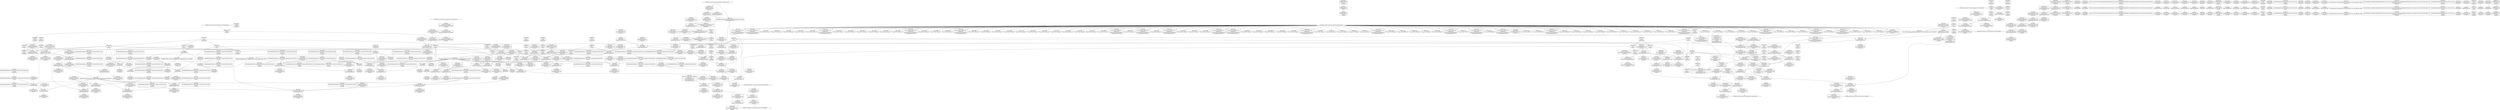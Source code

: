 digraph {
	CE0x51fd900 [shape=record,shape=Mrecord,label="{CE0x51fd900|selinux_shm_shmat:tobool|security/selinux/hooks.c,5374|*SummSink*}"]
	CE0x51cef90 [shape=record,shape=Mrecord,label="{CE0x51cef90|80:_i32,_112:_i8*,_:_CRE_20,21_}"]
	CE0x51cee60 [shape=record,shape=Mrecord,label="{CE0x51cee60|80:_i32,_112:_i8*,_:_CRE_19,20_}"]
	CE0x51dcad0 [shape=record,shape=Mrecord,label="{CE0x51dcad0|GLOBAL:ipc_has_perm|*Constant*}"]
	CE0x51e7d40 [shape=record,shape=Mrecord,label="{CE0x51e7d40|selinux_shm_shmat:tmp}"]
	CE0x521dd20 [shape=record,shape=Mrecord,label="{CE0x521dd20|current_sid:tmp19|security/selinux/hooks.c,218|*SummSink*}"]
	CE0x51fa330 [shape=record,shape=Mrecord,label="{CE0x51fa330|80:_i32,_112:_i8*,_:_CRE_46,47_}"]
	CE0x52608b0 [shape=record,shape=Mrecord,label="{CE0x52608b0|GLOBAL:current_task|Global_var:current_task|*SummSink*}"]
	CE0x51faa90 [shape=record,shape=Mrecord,label="{CE0x51faa90|i32_16|*Constant*}"]
	CE0x5227000 [shape=record,shape=Mrecord,label="{CE0x5227000|ipc_has_perm:call2|security/selinux/hooks.c,5136}"]
	CE0x5237710 [shape=record,shape=Mrecord,label="{CE0x5237710|GLOBAL:lockdep_rcu_suspicious|*Constant*|*SummSource*}"]
	CE0x66c7ee0 [shape=record,shape=Mrecord,label="{CE0x66c7ee0|selinux_shm_shmat:tmp|*SummSink*}"]
	CE0x522d0f0 [shape=record,shape=Mrecord,label="{CE0x522d0f0|current_sid:tmp6|security/selinux/hooks.c,218}"]
	CE0x5226ef0 [shape=record,shape=Mrecord,label="{CE0x5226ef0|ipc_has_perm:tmp8|security/selinux/hooks.c,5136|*SummSink*}"]
	CE0x51f5200 [shape=record,shape=Mrecord,label="{CE0x51f5200|ipc_has_perm:tmp|*SummSource*}"]
	CE0x51dc900 [shape=record,shape=Mrecord,label="{CE0x51dc900|80:_i32,_112:_i8*,_:_CRE_200,208_|*MultipleSource*|Function::selinux_shm_shmat&Arg::shp::|security/selinux/hooks.c,5379}"]
	CE0x5233ca0 [shape=record,shape=Mrecord,label="{CE0x5233ca0|current_sid:do.body|*SummSource*}"]
	CE0x51ee0d0 [shape=record,shape=Mrecord,label="{CE0x51ee0d0|i64*_getelementptr_inbounds_(_6_x_i64_,_6_x_i64_*___llvm_gcov_ctr316,_i64_0,_i64_4)|*Constant*|*SummSink*}"]
	CE0x51e2df0 [shape=record,shape=Mrecord,label="{CE0x51e2df0|i64_2|*Constant*}"]
	CE0x520ea90 [shape=record,shape=Mrecord,label="{CE0x520ea90|i32_22|*Constant*|*SummSink*}"]
	CE0x51e40c0 [shape=record,shape=Mrecord,label="{CE0x51e40c0|i64*_getelementptr_inbounds_(_11_x_i64_,_11_x_i64_*___llvm_gcov_ctr125,_i64_0,_i64_1)|*Constant*|*SummSource*}"]
	CE0x5210120 [shape=record,shape=Mrecord,label="{CE0x5210120|current_sid:if.then|*SummSource*}"]
	CE0x5227830 [shape=record,shape=Mrecord,label="{CE0x5227830|i32_(i32,_i32,_i16,_i32,_%struct.common_audit_data*)*_bitcast_(i32_(i32,_i32,_i16,_i32,_%struct.common_audit_data.495*)*_avc_has_perm_to_i32_(i32,_i32,_i16,_i32,_%struct.common_audit_data*)*)|*Constant*|*SummSink*}"]
	CE0x5231580 [shape=record,shape=Mrecord,label="{CE0x5231580|i32_78|*Constant*}"]
	CE0x521eeb0 [shape=record,shape=Mrecord,label="{CE0x521eeb0|ipc_has_perm:tmp4|*LoadInst*|security/selinux/hooks.c,5131|*SummSink*}"]
	CE0x51fe950 [shape=record,shape=Mrecord,label="{CE0x51fe950|80:_i32,_112:_i8*,_:_CRE_30,31_}"]
	"CONST[source:0(mediator),value:0(static)][purpose:{operation}][SnkIdx:3]"
	CE0x51f80a0 [shape=record,shape=Mrecord,label="{CE0x51f80a0|i64*_getelementptr_inbounds_(_6_x_i64_,_6_x_i64_*___llvm_gcov_ctr316,_i64_0,_i64_3)|*Constant*}"]
	CE0x51ed120 [shape=record,shape=Mrecord,label="{CE0x51ed120|80:_i32,_112:_i8*,_:_CRE_84,88_|*MultipleSource*|Function::selinux_shm_shmat&Arg::shp::|security/selinux/hooks.c,5379}"]
	CE0x51e0bf0 [shape=record,shape=Mrecord,label="{CE0x51e0bf0|_call_void_mcount()_#3|*SummSink*}"]
	CE0x52279a0 [shape=record,shape=Mrecord,label="{CE0x52279a0|avc_has_perm:entry}"]
	CE0x51fbdd0 [shape=record,shape=Mrecord,label="{CE0x51fbdd0|i64_1|*Constant*}"]
	CE0x51d67a0 [shape=record,shape=Mrecord,label="{CE0x51d67a0|selinux_shm_shmat:if.end|*SummSource*}"]
	CE0x51fe6f0 [shape=record,shape=Mrecord,label="{CE0x51fe6f0|80:_i32,_112:_i8*,_:_CRE_28,29_}"]
	CE0x51f0760 [shape=record,shape=Mrecord,label="{CE0x51f0760|_ret_i32_%call2,_!dbg_!27728|security/selinux/hooks.c,5136|*SummSource*}"]
	CE0x5209720 [shape=record,shape=Mrecord,label="{CE0x5209720|i64*_getelementptr_inbounds_(_2_x_i64_,_2_x_i64_*___llvm_gcov_ctr294,_i64_0,_i64_1)|*Constant*|*SummSource*}"]
	CE0x52291e0 [shape=record,shape=Mrecord,label="{CE0x52291e0|avc_has_perm:requested|Function::avc_has_perm&Arg::requested::|*SummSink*}"]
	CE0x5228a80 [shape=record,shape=Mrecord,label="{CE0x5228a80|avc_has_perm:tclass|Function::avc_has_perm&Arg::tclass::|*SummSource*}"]
	CE0x52354d0 [shape=record,shape=Mrecord,label="{CE0x52354d0|current_sid:land.lhs.true|*SummSink*}"]
	CE0x5231170 [shape=record,shape=Mrecord,label="{CE0x5231170|_ret_%struct.task_struct*_%tmp4,_!dbg_!27714|./arch/x86/include/asm/current.h,14}"]
	CE0x4aa90f0 [shape=record,shape=Mrecord,label="{CE0x4aa90f0|GLOBAL:__llvm_gcov_ctr316|Global_var:__llvm_gcov_ctr316}"]
	"CONST[source:0(mediator),value:0(static)][purpose:{operation}][SrcIdx:4]"
	CE0x5229490 [shape=record,shape=Mrecord,label="{CE0x5229490|avc_has_perm:auditdata|Function::avc_has_perm&Arg::auditdata::|*SummSource*}"]
	CE0x5234af0 [shape=record,shape=Mrecord,label="{CE0x5234af0|current_sid:do.body|*SummSink*}"]
	CE0x51df050 [shape=record,shape=Mrecord,label="{CE0x51df050|selinux_shm_shmat:tmp1}"]
	CE0x520eed0 [shape=record,shape=Mrecord,label="{CE0x520eed0|current_sid:security|security/selinux/hooks.c,218|*SummSink*}"]
	CE0x51e9200 [shape=record,shape=Mrecord,label="{CE0x51e9200|80:_i32,_112:_i8*,_:_CRE_52,53_}"]
	CE0x522e600 [shape=record,shape=Mrecord,label="{CE0x522e600|current_sid:tmp8|security/selinux/hooks.c,218}"]
	CE0x521dd90 [shape=record,shape=Mrecord,label="{CE0x521dd90|current_sid:tmp20|security/selinux/hooks.c,218}"]
	CE0x51f1050 [shape=record,shape=Mrecord,label="{CE0x51f1050|current_sid:tmp10|security/selinux/hooks.c,218|*SummSink*}"]
	CE0x520edf0 [shape=record,shape=Mrecord,label="{CE0x520edf0|current_sid:security|security/selinux/hooks.c,218}"]
	CE0x51e9460 [shape=record,shape=Mrecord,label="{CE0x51e9460|80:_i32,_112:_i8*,_:_CRE_54,55_}"]
	CE0x51f50f0 [shape=record,shape=Mrecord,label="{CE0x51f50f0|selinux_shm_shmat:entry}"]
	CE0x51fe110 [shape=record,shape=Mrecord,label="{CE0x51fe110|selinux_shm_shmat:tmp7|security/selinux/hooks.c,5375|*SummSource*}"]
	CE0x51dc730 [shape=record,shape=Mrecord,label="{CE0x51dc730|80:_i32,_112:_i8*,_:_CRE_192,200_|*MultipleSource*|Function::selinux_shm_shmat&Arg::shp::|security/selinux/hooks.c,5379}"]
	CE0x522e350 [shape=record,shape=Mrecord,label="{CE0x522e350|GLOBAL:current_sid.__warned|Global_var:current_sid.__warned|*SummSource*}"]
	CE0x5231860 [shape=record,shape=Mrecord,label="{CE0x5231860|current_sid:cred|security/selinux/hooks.c,218}"]
	CE0x51f0070 [shape=record,shape=Mrecord,label="{CE0x51f0070|ipc_has_perm:ipc_perms|Function::ipc_has_perm&Arg::ipc_perms::|*SummSource*}"]
	CE0x520a460 [shape=record,shape=Mrecord,label="{CE0x520a460|current_sid:tmp23|security/selinux/hooks.c,218|*SummSink*}"]
	CE0x51f6650 [shape=record,shape=Mrecord,label="{CE0x51f6650|_ret_i32_%tmp24,_!dbg_!27742|security/selinux/hooks.c,220|*SummSource*}"]
	CE0x5234c30 [shape=record,shape=Mrecord,label="{CE0x5234c30|current_sid:bb|*SummSink*}"]
	CE0x51dc390 [shape=record,shape=Mrecord,label="{CE0x51dc390|80:_i32,_112:_i8*,_:_CRE_176,184_|*MultipleSource*|Function::selinux_shm_shmat&Arg::shp::|security/selinux/hooks.c,5379}"]
	CE0x51f60d0 [shape=record,shape=Mrecord,label="{CE0x51f60d0|_call_void_mcount()_#3|*SummSink*}"]
	CE0x51f44c0 [shape=record,shape=Mrecord,label="{CE0x51f44c0|selinux_shm_shmat:tmp6|security/selinux/hooks.c,5375|*SummSink*}"]
	CE0x5232f00 [shape=record,shape=Mrecord,label="{CE0x5232f00|current_sid:tmp16|security/selinux/hooks.c,218}"]
	CE0x51f8720 [shape=record,shape=Mrecord,label="{CE0x51f8720|selinux_shm_shmat:tmp10|security/selinux/hooks.c,5379|*SummSource*}"]
	CE0x51ce420 [shape=record,shape=Mrecord,label="{CE0x51ce420|GLOBAL:current_sid|*Constant*|*SummSource*}"]
	CE0x520a5c0 [shape=record,shape=Mrecord,label="{CE0x520a5c0|i32_1|*Constant*}"]
	CE0x51e47d0 [shape=record,shape=Mrecord,label="{CE0x51e47d0|i32_1|*Constant*|*SummSource*}"]
	CE0x51ce170 [shape=record,shape=Mrecord,label="{CE0x51ce170|ipc_has_perm:call|security/selinux/hooks.c,5129|*SummSink*}"]
	CE0x520fb50 [shape=record,shape=Mrecord,label="{CE0x520fb50|ipc_has_perm:tmp1|*SummSource*}"]
	CE0x5232af0 [shape=record,shape=Mrecord,label="{CE0x5232af0|i64*_getelementptr_inbounds_(_11_x_i64_,_11_x_i64_*___llvm_gcov_ctr125,_i64_0,_i64_8)|*Constant*|*SummSource*}"]
	CE0x51e7240 [shape=record,shape=Mrecord,label="{CE0x51e7240|selinux_shm_shmat:call|security/selinux/hooks.c,5379|*SummSink*}"]
	CE0x51eb3d0 [shape=record,shape=Mrecord,label="{CE0x51eb3d0|i64*_getelementptr_inbounds_(_6_x_i64_,_6_x_i64_*___llvm_gcov_ctr316,_i64_0,_i64_3)|*Constant*|*SummSource*}"]
	CE0x51f8930 [shape=record,shape=Mrecord,label="{CE0x51f8930|selinux_shm_shmat:tmp10|security/selinux/hooks.c,5379|*SummSink*}"]
	CE0x51f4940 [shape=record,shape=Mrecord,label="{CE0x51f4940|i32_0|*Constant*|*SummSource*}"]
	CE0x522d980 [shape=record,shape=Mrecord,label="{CE0x522d980|current_sid:land.lhs.true2|*SummSink*}"]
	CE0x525adf0 [shape=record,shape=Mrecord,label="{CE0x525adf0|i64*_getelementptr_inbounds_(_2_x_i64_,_2_x_i64_*___llvm_gcov_ctr98,_i64_0,_i64_0)|*Constant*|*SummSink*}"]
	CE0x51ea6c0 [shape=record,shape=Mrecord,label="{CE0x51ea6c0|i64*_getelementptr_inbounds_(_6_x_i64_,_6_x_i64_*___llvm_gcov_ctr316,_i64_0,_i64_3)|*Constant*|*SummSink*}"]
	CE0x51ffc80 [shape=record,shape=Mrecord,label="{CE0x51ffc80|ipc_has_perm:tmp}"]
	CE0x51f82e0 [shape=record,shape=Mrecord,label="{CE0x51f82e0|80:_i32,_112:_i8*,_:_CRE_0,1_}"]
	CE0x51ce5a0 [shape=record,shape=Mrecord,label="{CE0x51ce5a0|GLOBAL:current_sid|*Constant*|*SummSink*}"]
	CE0x51f0150 [shape=record,shape=Mrecord,label="{CE0x51f0150|ipc_has_perm:ipc_perms|Function::ipc_has_perm&Arg::ipc_perms::|*SummSink*}"]
	CE0x5229cb0 [shape=record,shape=Mrecord,label="{CE0x5229cb0|current_sid:do.end|*SummSource*}"]
	CE0x52109a0 [shape=record,shape=Mrecord,label="{CE0x52109a0|current_sid:tmp4|security/selinux/hooks.c,218|*SummSource*}"]
	CE0x51fbb10 [shape=record,shape=Mrecord,label="{CE0x51fbb10|selinux_shm_shmat:tobool|security/selinux/hooks.c,5374|*SummSource*}"]
	CE0x51ff130 [shape=record,shape=Mrecord,label="{CE0x51ff130|80:_i32,_112:_i8*,_:_CRE_31,32_}"]
	CE0x5200650 [shape=record,shape=Mrecord,label="{CE0x5200650|current_sid:tmp7|security/selinux/hooks.c,218|*SummSink*}"]
	CE0x52106a0 [shape=record,shape=Mrecord,label="{CE0x52106a0|i64_3|*Constant*|*SummSource*}"]
	CE0x51e7b30 [shape=record,shape=Mrecord,label="{CE0x51e7b30|selinux_shm_shmat:if.then}"]
	CE0x51ff850 [shape=record,shape=Mrecord,label="{CE0x51ff850|80:_i32,_112:_i8*,_:_CRE_37,38_}"]
	CE0x5229070 [shape=record,shape=Mrecord,label="{CE0x5229070|avc_has_perm:requested|Function::avc_has_perm&Arg::requested::|*SummSource*}"]
	CE0x51e4c00 [shape=record,shape=Mrecord,label="{CE0x51e4c00|80:_i32,_112:_i8*,_:_CRE_15,16_}"]
	CE0x51da340 [shape=record,shape=Mrecord,label="{CE0x51da340|selinux_shm_shmat:if.else|*SummSink*}"]
	CE0x712b960 [shape=record,shape=Mrecord,label="{CE0x712b960|selinux_shm_shmat:and|security/selinux/hooks.c,5374}"]
	CE0x51cd130 [shape=record,shape=Mrecord,label="{CE0x51cd130|80:_i32,_112:_i8*,_:_CRE_57,58_}"]
	CE0x4aa9030 [shape=record,shape=Mrecord,label="{CE0x4aa9030|selinux_shm_shmat:tmp2|security/selinux/hooks.c,5374|*SummSink*}"]
	CE0x522e4d0 [shape=record,shape=Mrecord,label="{CE0x522e4d0|GLOBAL:current_sid.__warned|Global_var:current_sid.__warned|*SummSink*}"]
	CE0x51dc1c0 [shape=record,shape=Mrecord,label="{CE0x51dc1c0|80:_i32,_112:_i8*,_:_CRE_172,176_|*MultipleSource*|Function::selinux_shm_shmat&Arg::shp::|security/selinux/hooks.c,5379}"]
	CE0x5226b90 [shape=record,shape=Mrecord,label="{CE0x5226b90|ipc_has_perm:tmp8|security/selinux/hooks.c,5136}"]
	CE0x51e7920 [shape=record,shape=Mrecord,label="{CE0x51e7920|selinux_shm_shmat:tmp5|security/selinux/hooks.c,5374|*SummSource*}"]
	CE0x51e4270 [shape=record,shape=Mrecord,label="{CE0x51e4270|i64*_getelementptr_inbounds_(_11_x_i64_,_11_x_i64_*___llvm_gcov_ctr125,_i64_0,_i64_1)|*Constant*|*SummSink*}"]
	CE0x51f3890 [shape=record,shape=Mrecord,label="{CE0x51f3890|current_sid:call|security/selinux/hooks.c,218}"]
	CE0x5237780 [shape=record,shape=Mrecord,label="{CE0x5237780|GLOBAL:lockdep_rcu_suspicious|*Constant*|*SummSink*}"]
	CE0x5227360 [shape=record,shape=Mrecord,label="{CE0x5227360|ipc_has_perm:call2|security/selinux/hooks.c,5136|*SummSink*}"]
	CE0x51d6430 [shape=record,shape=Mrecord,label="{CE0x51d6430|selinux_shm_shmat:tmp9|security/selinux/hooks.c,5377|*SummSource*}"]
	CE0x51f74d0 [shape=record,shape=Mrecord,label="{CE0x51f74d0|i32_48|*Constant*}"]
	CE0x51e97e0 [shape=record,shape=Mrecord,label="{CE0x51e97e0|selinux_shm_shmat:tobool|security/selinux/hooks.c,5374}"]
	CE0x51fbfc0 [shape=record,shape=Mrecord,label="{CE0x51fbfc0|selinux_shm_shmat:tmp8|security/selinux/hooks.c,5377}"]
	CE0x52255d0 [shape=record,shape=Mrecord,label="{CE0x52255d0|ipc_has_perm:ipc_id|security/selinux/hooks.c,5134|*SummSink*}"]
	CE0x5229920 [shape=record,shape=Mrecord,label="{CE0x5229920|_ret_i32_%retval.0,_!dbg_!27728|security/selinux/avc.c,775|*SummSink*}"]
	CE0x4aa9160 [shape=record,shape=Mrecord,label="{CE0x4aa9160|GLOBAL:__llvm_gcov_ctr316|Global_var:__llvm_gcov_ctr316|*SummSource*}"]
	CE0x5236390 [shape=record,shape=Mrecord,label="{CE0x5236390|i64*_getelementptr_inbounds_(_11_x_i64_,_11_x_i64_*___llvm_gcov_ctr125,_i64_0,_i64_0)|*Constant*}"]
	CE0x52207b0 [shape=record,shape=Mrecord,label="{CE0x52207b0|ipc_has_perm:key|security/selinux/hooks.c,5134|*SummSink*}"]
	CE0x522bc70 [shape=record,shape=Mrecord,label="{CE0x522bc70|current_sid:tmp19|security/selinux/hooks.c,218|*SummSource*}"]
	CE0x51cd5c0 [shape=record,shape=Mrecord,label="{CE0x51cd5c0|80:_i32,_112:_i8*,_:_CRE_61,62_}"]
	CE0x51cda80 [shape=record,shape=Mrecord,label="{CE0x51cda80|80:_i32,_112:_i8*,_:_CRE_65,66_}"]
	CE0x52260b0 [shape=record,shape=Mrecord,label="{CE0x52260b0|0:_i16,_4:_i32,_:_CRE_4,8_|*MultipleSource*|security/selinux/hooks.c,5136|*LoadInst*|security/selinux/hooks.c,5131|security/selinux/hooks.c,5131}"]
	CE0x51e7c30 [shape=record,shape=Mrecord,label="{CE0x51e7c30|get_current:tmp|*SummSink*}"]
	CE0x521f8d0 [shape=record,shape=Mrecord,label="{CE0x521f8d0|ipc_has_perm:tmp5|security/selinux/hooks.c,5131|*SummSource*}"]
	CE0x5225a70 [shape=record,shape=Mrecord,label="{CE0x5225a70|ipc_has_perm:sid1|security/selinux/hooks.c,5136|*SummSource*}"]
	CE0x5201cf0 [shape=record,shape=Mrecord,label="{CE0x5201cf0|80:_i32,_112:_i8*,_:_CRE_22,23_}"]
	CE0x520fae0 [shape=record,shape=Mrecord,label="{CE0x520fae0|ipc_has_perm:tmp1}"]
	CE0x51cd6f0 [shape=record,shape=Mrecord,label="{CE0x51cd6f0|80:_i32,_112:_i8*,_:_CRE_62,63_}"]
	CE0x51f0000 [shape=record,shape=Mrecord,label="{CE0x51f0000|ipc_has_perm:ipc_perms|Function::ipc_has_perm&Arg::ipc_perms::}"]
	CE0x51f9e70 [shape=record,shape=Mrecord,label="{CE0x51f9e70|80:_i32,_112:_i8*,_:_CRE_42,43_}"]
	CE0x51e9db0 [shape=record,shape=Mrecord,label="{CE0x51e9db0|80:_i32,_112:_i8*,_:_CRE_12,13_}"]
	CE0x523cb40 [shape=record,shape=Mrecord,label="{CE0x523cb40|current_sid:tmp17|security/selinux/hooks.c,218}"]
	CE0x520aec0 [shape=record,shape=Mrecord,label="{CE0x520aec0|0:_i32,_4:_i32,_8:_i32,_12:_i32,_:_CMRE_4,8_|*MultipleSource*|security/selinux/hooks.c,218|security/selinux/hooks.c,218|security/selinux/hooks.c,220}"]
	CE0x51f8ab0 [shape=record,shape=Mrecord,label="{CE0x51f8ab0|selinux_shm_shmat:perms.0|*SummSource*}"]
	CE0x51e5ec0 [shape=record,shape=Mrecord,label="{CE0x51e5ec0|current_sid:tmp13|security/selinux/hooks.c,218|*SummSink*}"]
	CE0x520bf10 [shape=record,shape=Mrecord,label="{CE0x520bf10|i64*_getelementptr_inbounds_(_2_x_i64_,_2_x_i64_*___llvm_gcov_ctr98,_i64_0,_i64_0)|*Constant*|*SummSource*}"]
	CE0x5232590 [shape=record,shape=Mrecord,label="{CE0x5232590|i1_true|*Constant*|*SummSource*}"]
	CE0x5210900 [shape=record,shape=Mrecord,label="{CE0x5210900|current_sid:tmp4|security/selinux/hooks.c,218}"]
	CE0x51e65f0 [shape=record,shape=Mrecord,label="{CE0x51e65f0|selinux_shm_shmat:tmp9|security/selinux/hooks.c,5377|*SummSink*}"]
	CE0x51e0620 [shape=record,shape=Mrecord,label="{CE0x51e0620|i32_4096|*Constant*|*SummSink*}"]
	CE0x51f17a0 [shape=record,shape=Mrecord,label="{CE0x51f17a0|current_sid:tmp12|security/selinux/hooks.c,218|*SummSource*}"]
	CE0x686e900 [shape=record,shape=Mrecord,label="{CE0x686e900|selinux_shm_shmat:tmp4|security/selinux/hooks.c,5374|*SummSink*}"]
	CE0x51f8a10 [shape=record,shape=Mrecord,label="{CE0x51f8a10|selinux_shm_shmat:entry|*SummSink*}"]
	CE0x5209d20 [shape=record,shape=Mrecord,label="{CE0x5209d20|current_sid:entry|*SummSource*}"]
	CE0x51dbe20 [shape=record,shape=Mrecord,label="{CE0x51dbe20|80:_i32,_112:_i8*,_:_CRE_160,168_|*MultipleSource*|Function::selinux_shm_shmat&Arg::shp::|security/selinux/hooks.c,5379}"]
	CE0x51cd360 [shape=record,shape=Mrecord,label="{CE0x51cd360|80:_i32,_112:_i8*,_:_CRE_59,60_}"]
	CE0x51cd490 [shape=record,shape=Mrecord,label="{CE0x51cd490|80:_i32,_112:_i8*,_:_CRE_60,61_}"]
	CE0x51ec830 [shape=record,shape=Mrecord,label="{CE0x51ec830|80:_i32,_112:_i8*,_:_CRE_69,70_}"]
	CE0x51dc560 [shape=record,shape=Mrecord,label="{CE0x51dc560|80:_i32,_112:_i8*,_:_CRE_184,192_|*MultipleSource*|Function::selinux_shm_shmat&Arg::shp::|security/selinux/hooks.c,5379}"]
	CE0x52348d0 [shape=record,shape=Mrecord,label="{CE0x52348d0|current_sid:if.then|*SummSink*}"]
	CE0x51eb910 [shape=record,shape=Mrecord,label="{CE0x51eb910|ipc_has_perm:key|security/selinux/hooks.c,5134}"]
	CE0x521f020 [shape=record,shape=Mrecord,label="{CE0x521f020|ipc_has_perm:tmp5|security/selinux/hooks.c,5131}"]
	CE0x51deea0 [shape=record,shape=Mrecord,label="{CE0x51deea0|i64*_getelementptr_inbounds_(_6_x_i64_,_6_x_i64_*___llvm_gcov_ctr316,_i64_0,_i64_0)|*Constant*|*SummSource*}"]
	CE0x51ec090 [shape=record,shape=Mrecord,label="{CE0x51ec090|current_sid:do.end|*SummSink*}"]
	CE0x522c0b0 [shape=record,shape=Mrecord,label="{CE0x522c0b0|GLOBAL:lockdep_rcu_suspicious|*Constant*}"]
	CE0x523c370 [shape=record,shape=Mrecord,label="{CE0x523c370|i8*_getelementptr_inbounds_(_45_x_i8_,_45_x_i8_*_.str12,_i32_0,_i32_0)|*Constant*}"]
	CE0x523cad0 [shape=record,shape=Mrecord,label="{CE0x523cad0|i64*_getelementptr_inbounds_(_11_x_i64_,_11_x_i64_*___llvm_gcov_ctr125,_i64_0,_i64_9)|*Constant*|*SummSink*}"]
	CE0x520bde0 [shape=record,shape=Mrecord,label="{CE0x520bde0|get_current:bb|*SummSink*}"]
	CE0x51f5720 [shape=record,shape=Mrecord,label="{CE0x51f5720|current_sid:tmp2|*SummSink*}"]
	CE0x51cddf0 [shape=record,shape=Mrecord,label="{CE0x51cddf0|ipc_has_perm:tmp3|*SummSink*}"]
	CE0x51f1ab0 [shape=record,shape=Mrecord,label="{CE0x51f1ab0|current_sid:tobool|security/selinux/hooks.c,218}"]
	CE0x52318d0 [shape=record,shape=Mrecord,label="{CE0x52318d0|COLLAPSED:_GCMRE_current_task_external_global_%struct.task_struct*:_elem_0::|security/selinux/hooks.c,218}"]
	CE0x5202080 [shape=record,shape=Mrecord,label="{CE0x5202080|80:_i32,_112:_i8*,_:_CRE_25,26_}"]
	CE0x5230ea0 [shape=record,shape=Mrecord,label="{CE0x5230ea0|get_current:entry|*SummSink*}"]
	CE0x51f7340 [shape=record,shape=Mrecord,label="{CE0x51f7340|i64*_getelementptr_inbounds_(_6_x_i64_,_6_x_i64_*___llvm_gcov_ctr316,_i64_0,_i64_5)|*Constant*}"]
	CE0x51d78b0 [shape=record,shape=Mrecord,label="{CE0x51d78b0|selinux_shm_shmat:bb}"]
	CE0x51cdbb0 [shape=record,shape=Mrecord,label="{CE0x51cdbb0|80:_i32,_112:_i8*,_:_CRE_66,67_}"]
	CE0x52728a0 [shape=record,shape=Mrecord,label="{CE0x52728a0|GLOBAL:current_task|Global_var:current_task}"]
	CE0x51f6460 [shape=record,shape=Mrecord,label="{CE0x51f6460|_ret_i32_%tmp24,_!dbg_!27742|security/selinux/hooks.c,220}"]
	CE0x520b920 [shape=record,shape=Mrecord,label="{CE0x520b920|current_sid:tmp24|security/selinux/hooks.c,220|*SummSource*}"]
	CE0x51ffdb0 [shape=record,shape=Mrecord,label="{CE0x51ffdb0|i64*_getelementptr_inbounds_(_11_x_i64_,_11_x_i64_*___llvm_gcov_ctr125,_i64_0,_i64_1)|*Constant*}"]
	CE0x5200780 [shape=record,shape=Mrecord,label="{CE0x5200780|GLOBAL:current_sid.__warned|Global_var:current_sid.__warned}"]
	CE0x51fa810 [shape=record,shape=Mrecord,label="{CE0x51fa810|selinux_shm_shmat:tmp8|security/selinux/hooks.c,5377|*SummSink*}"]
	CE0x51f2ed0 [shape=record,shape=Mrecord,label="{CE0x51f2ed0|_call_void_mcount()_#3|*SummSource*}"]
	CE0x51ff4c0 [shape=record,shape=Mrecord,label="{CE0x51ff4c0|80:_i32,_112:_i8*,_:_CRE_34,35_}"]
	CE0x52201c0 [shape=record,shape=Mrecord,label="{CE0x52201c0|ipc_has_perm:type|security/selinux/hooks.c,5133|*SummSink*}"]
	CE0x51f1380 [shape=record,shape=Mrecord,label="{CE0x51f1380|current_sid:tmp11|security/selinux/hooks.c,218|*SummSource*}"]
	CE0x5210780 [shape=record,shape=Mrecord,label="{CE0x5210780|i64_0|*Constant*}"]
	CE0x51cd950 [shape=record,shape=Mrecord,label="{CE0x51cd950|80:_i32,_112:_i8*,_:_CRE_64,65_}"]
	CE0x51ed790 [shape=record,shape=Mrecord,label="{CE0x51ed790|i32_10|*Constant*|*SummSink*}"]
	CE0x5201170 [shape=record,shape=Mrecord,label="{CE0x5201170|ipc_has_perm:ad|security/selinux/hooks.c, 5128|*SummSink*}"]
	CE0x524c600 [shape=record,shape=Mrecord,label="{CE0x524c600|i64*_getelementptr_inbounds_(_2_x_i64_,_2_x_i64_*___llvm_gcov_ctr98,_i64_0,_i64_0)|*Constant*}"]
	CE0x521e0b0 [shape=record,shape=Mrecord,label="{CE0x521e0b0|current_sid:tmp20|security/selinux/hooks.c,218|*SummSink*}"]
	CE0x523c940 [shape=record,shape=Mrecord,label="{CE0x523c940|i64*_getelementptr_inbounds_(_11_x_i64_,_11_x_i64_*___llvm_gcov_ctr125,_i64_0,_i64_9)|*Constant*|*SummSource*}"]
	CE0x51ff910 [shape=record,shape=Mrecord,label="{CE0x51ff910|i64*_getelementptr_inbounds_(_2_x_i64_,_2_x_i64_*___llvm_gcov_ctr294,_i64_0,_i64_0)|*Constant*|*SummSource*}"]
	CE0x51efee0 [shape=record,shape=Mrecord,label="{CE0x51efee0|ipc_has_perm:perms|Function::ipc_has_perm&Arg::perms::}"]
	CE0x51ec700 [shape=record,shape=Mrecord,label="{CE0x51ec700|80:_i32,_112:_i8*,_:_CRE_68,69_}"]
	CE0x521ed30 [shape=record,shape=Mrecord,label="{CE0x521ed30|ipc_has_perm:tmp4|*LoadInst*|security/selinux/hooks.c,5131|*SummSource*}"]
	CE0x5220020 [shape=record,shape=Mrecord,label="{CE0x5220020|ipc_has_perm:type|security/selinux/hooks.c,5133|*SummSource*}"]
	CE0x520f3a0 [shape=record,shape=Mrecord,label="{CE0x520f3a0|current_sid:tmp22|security/selinux/hooks.c,218|*SummSource*}"]
	CE0x5229fd0 [shape=record,shape=Mrecord,label="{CE0x5229fd0|%struct.task_struct*_(%struct.task_struct**)*_asm_movq_%gs:$_1:P_,$0_,_r,im,_dirflag_,_fpsr_,_flags_|*SummSink*}"]
	CE0x520f220 [shape=record,shape=Mrecord,label="{CE0x520f220|current_sid:tmp22|security/selinux/hooks.c,218}"]
	CE0x522c480 [shape=record,shape=Mrecord,label="{CE0x522c480|_call_void_lockdep_rcu_suspicious(i8*_getelementptr_inbounds_(_25_x_i8_,_25_x_i8_*_.str3,_i32_0,_i32_0),_i32_218,_i8*_getelementptr_inbounds_(_45_x_i8_,_45_x_i8_*_.str12,_i32_0,_i32_0))_#10,_!dbg_!27727|security/selinux/hooks.c,218|*SummSink*}"]
	CE0x520a960 [shape=record,shape=Mrecord,label="{CE0x520a960|current_sid:sid|security/selinux/hooks.c,220}"]
	CE0x51e9a20 [shape=record,shape=Mrecord,label="{CE0x51e9a20|80:_i32,_112:_i8*,_:_CRE_9,10_}"]
	CE0x5224b50 [shape=record,shape=Mrecord,label="{CE0x5224b50|current_sid:land.lhs.true2}"]
	CE0x5232840 [shape=record,shape=Mrecord,label="{CE0x5232840|i64*_getelementptr_inbounds_(_11_x_i64_,_11_x_i64_*___llvm_gcov_ctr125,_i64_0,_i64_8)|*Constant*|*SummSink*}"]
	CE0x522c820 [shape=record,shape=Mrecord,label="{CE0x522c820|i8*_getelementptr_inbounds_(_25_x_i8_,_25_x_i8_*_.str3,_i32_0,_i32_0)|*Constant*|*SummSource*}"]
	CE0x5209600 [shape=record,shape=Mrecord,label="{CE0x5209600|current_sid:tmp15|security/selinux/hooks.c,218|*SummSource*}"]
	CE0x52320b0 [shape=record,shape=Mrecord,label="{CE0x52320b0|current_sid:tmp21|security/selinux/hooks.c,218|*SummSink*}"]
	CE0x5272b40 [shape=record,shape=Mrecord,label="{CE0x5272b40|GLOBAL:current_task|Global_var:current_task|*SummSource*}"]
	CE0x51fbbc0 [shape=record,shape=Mrecord,label="{CE0x51fbbc0|i64_1|*Constant*|*SummSource*}"]
	CE0x51e6510 [shape=record,shape=Mrecord,label="{CE0x51e6510|selinux_shm_shmat:tmp9|security/selinux/hooks.c,5377}"]
	CE0x51d65d0 [shape=record,shape=Mrecord,label="{CE0x51d65d0|i32_16|*Constant*|*SummSink*}"]
	CE0x51dcea0 [shape=record,shape=Mrecord,label="{CE0x51dcea0|selinux_shm_shmat:call|security/selinux/hooks.c,5379|*SummSource*}"]
	CE0x5231d90 [shape=record,shape=Mrecord,label="{CE0x5231d90|current_sid:tmp21|security/selinux/hooks.c,218}"]
	CE0x51e7670 [shape=record,shape=Mrecord,label="{CE0x51e7670|i32_4096|*Constant*}"]
	"CONST[source:1(input),value:2(dynamic)][purpose:{operation}][SrcIdx:3]"
	CE0x5231f10 [shape=record,shape=Mrecord,label="{CE0x5231f10|current_sid:tmp21|security/selinux/hooks.c,218|*SummSource*}"]
	CE0x521e840 [shape=record,shape=Mrecord,label="{CE0x521e840|current_sid:call4|security/selinux/hooks.c,218|*SummSink*}"]
	CE0x51fb6d0 [shape=record,shape=Mrecord,label="{CE0x51fb6d0|selinux_shm_shmat:tmp6|security/selinux/hooks.c,5375|*SummSource*}"]
	CE0x51e9330 [shape=record,shape=Mrecord,label="{CE0x51e9330|80:_i32,_112:_i8*,_:_CRE_53,54_}"]
	CE0x5225030 [shape=record,shape=Mrecord,label="{CE0x5225030|ipc_has_perm:u|security/selinux/hooks.c,5134|*SummSource*}"]
	CE0x51ed900 [shape=record,shape=Mrecord,label="{CE0x51ed900|i32_0|*Constant*}"]
	CE0x5226230 [shape=record,shape=Mrecord,label="{CE0x5226230|ipc_has_perm:tmp7|security/selinux/hooks.c,5136}"]
	CE0x52274d0 [shape=record,shape=Mrecord,label="{CE0x52274d0|i32_(i32,_i32,_i16,_i32,_%struct.common_audit_data*)*_bitcast_(i32_(i32,_i32,_i16,_i32,_%struct.common_audit_data.495*)*_avc_has_perm_to_i32_(i32,_i32,_i16,_i32,_%struct.common_audit_data*)*)|*Constant*}"]
	CE0x5234eb0 [shape=record,shape=Mrecord,label="{CE0x5234eb0|i64_4|*Constant*}"]
	CE0x5234d70 [shape=record,shape=Mrecord,label="{CE0x5234d70|current_sid:bb}"]
	CE0x51f0b40 [shape=record,shape=Mrecord,label="{CE0x51f0b40|ipc_has_perm:bb|*SummSink*}"]
	CE0x5231740 [shape=record,shape=Mrecord,label="{CE0x5231740|i32_78|*Constant*|*SummSource*}"]
	CE0x51fea80 [shape=record,shape=Mrecord,label="{CE0x51fea80|_call_void_mcount()_#3|*SummSource*}"]
	CE0x5230db0 [shape=record,shape=Mrecord,label="{CE0x5230db0|get_current:entry|*SummSource*}"]
	CE0x51cd230 [shape=record,shape=Mrecord,label="{CE0x51cd230|80:_i32,_112:_i8*,_:_CRE_58,59_}"]
	CE0x5228f90 [shape=record,shape=Mrecord,label="{CE0x5228f90|avc_has_perm:requested|Function::avc_has_perm&Arg::requested::}"]
	CE0x51f7890 [shape=record,shape=Mrecord,label="{CE0x51f7890|i64*_getelementptr_inbounds_(_6_x_i64_,_6_x_i64_*___llvm_gcov_ctr316,_i64_0,_i64_5)|*Constant*|*SummSink*}"]
	CE0x5229e60 [shape=record,shape=Mrecord,label="{CE0x5229e60|%struct.task_struct*_(%struct.task_struct**)*_asm_movq_%gs:$_1:P_,$0_,_r,im,_dirflag_,_fpsr_,_flags_}"]
	CE0x51fb9c0 [shape=record,shape=Mrecord,label="{CE0x51fb9c0|selinux_shm_shmat:entry|*SummSource*}"]
	CE0x520a350 [shape=record,shape=Mrecord,label="{CE0x520a350|get_current:tmp1|*SummSink*}"]
	CE0x51e0ce0 [shape=record,shape=Mrecord,label="{CE0x51e0ce0|ipc_has_perm:call|security/selinux/hooks.c,5129}"]
	CE0x5236e50 [shape=record,shape=Mrecord,label="{CE0x5236e50|current_sid:tmp5|security/selinux/hooks.c,218|*SummSource*}"]
	CE0x52254c0 [shape=record,shape=Mrecord,label="{CE0x52254c0|ipc_has_perm:ipc_id|security/selinux/hooks.c,5134|*SummSource*}"]
	CE0x51e6150 [shape=record,shape=Mrecord,label="{CE0x51e6150|current_sid:tmp14|security/selinux/hooks.c,218}"]
	CE0x51e7fa0 [shape=record,shape=Mrecord,label="{CE0x51e7fa0|i64*_getelementptr_inbounds_(_6_x_i64_,_6_x_i64_*___llvm_gcov_ctr316,_i64_0,_i64_0)|*Constant*|*SummSink*}"]
	CE0x5234960 [shape=record,shape=Mrecord,label="{CE0x5234960|current_sid:do.body}"]
	CE0x5226830 [shape=record,shape=Mrecord,label="{CE0x5226830|ipc_has_perm:tmp7|security/selinux/hooks.c,5136|*SummSink*}"]
	CE0x51f1d90 [shape=record,shape=Mrecord,label="{CE0x51f1d90|ipc_has_perm:call|security/selinux/hooks.c,5129|*SummSource*}"]
	CE0x5226ab0 [shape=record,shape=Mrecord,label="{CE0x5226ab0|ipc_has_perm:sclass|security/selinux/hooks.c,5136|*SummSink*}"]
	CE0x51e8010 [shape=record,shape=Mrecord,label="{CE0x51e8010|selinux_shm_shmat:tmp|*SummSource*}"]
	CE0x5206880 [shape=record,shape=Mrecord,label="{CE0x5206880|ipc_has_perm:tmp2}"]
	CE0x522eab0 [shape=record,shape=Mrecord,label="{CE0x522eab0|current_sid:tmp6|security/selinux/hooks.c,218|*SummSource*}"]
	CE0x51edf50 [shape=record,shape=Mrecord,label="{CE0x51edf50|i64*_getelementptr_inbounds_(_6_x_i64_,_6_x_i64_*___llvm_gcov_ctr316,_i64_0,_i64_4)|*Constant*|*SummSource*}"]
	CE0x51f2290 [shape=record,shape=Mrecord,label="{CE0x51f2290|current_sid:tmp12|security/selinux/hooks.c,218|*SummSink*}"]
	CE0x51e1e10 [shape=record,shape=Mrecord,label="{CE0x51e1e10|i32_48|*Constant*|*SummSource*}"]
	CE0x520f510 [shape=record,shape=Mrecord,label="{CE0x520f510|current_sid:tmp23|security/selinux/hooks.c,218}"]
	CE0x51d7820 [shape=record,shape=Mrecord,label="{CE0x51d7820|selinux_shm_shmat:if.else|*SummSource*}"]
	CE0x5232040 [shape=record,shape=Mrecord,label="{CE0x5232040|i32_22|*Constant*}"]
	CE0x51e9c80 [shape=record,shape=Mrecord,label="{CE0x51e9c80|80:_i32,_112:_i8*,_:_CRE_11,12_}"]
	CE0x5228640 [shape=record,shape=Mrecord,label="{CE0x5228640|avc_has_perm:tsid|Function::avc_has_perm&Arg::tsid::|*SummSource*}"]
	CE0x5237b20 [shape=record,shape=Mrecord,label="{CE0x5237b20|i32_218|*Constant*|*SummSource*}"]
	CE0x5230f30 [shape=record,shape=Mrecord,label="{CE0x5230f30|_ret_%struct.task_struct*_%tmp4,_!dbg_!27714|./arch/x86/include/asm/current.h,14|*SummSource*}"]
	CE0x51d8370 [shape=record,shape=Mrecord,label="{CE0x51d8370|i64*_getelementptr_inbounds_(_6_x_i64_,_6_x_i64_*___llvm_gcov_ctr316,_i64_0,_i64_0)|*Constant*}"]
	CE0x5235390 [shape=record,shape=Mrecord,label="{CE0x5235390|current_sid:tmp10|security/selinux/hooks.c,218}"]
	CE0x51feaf0 [shape=record,shape=Mrecord,label="{CE0x51feaf0|_call_void_mcount()_#3}"]
	CE0x52103e0 [shape=record,shape=Mrecord,label="{CE0x52103e0|get_current:tmp2|*SummSource*}"]
	CE0x5226dc0 [shape=record,shape=Mrecord,label="{CE0x5226dc0|ipc_has_perm:tmp8|security/selinux/hooks.c,5136|*SummSource*}"]
	CE0x51efab0 [shape=record,shape=Mrecord,label="{CE0x51efab0|GLOBAL:ipc_has_perm|*Constant*|*SummSource*}"]
	CE0x52316d0 [shape=record,shape=Mrecord,label="{CE0x52316d0|i32_78|*Constant*|*SummSink*}"]
	CE0x51e79e0 [shape=record,shape=Mrecord,label="{CE0x51e79e0|selinux_shm_shmat:tmp5|security/selinux/hooks.c,5374|*SummSink*}"]
	CE0x5205ce0 [shape=record,shape=Mrecord,label="{CE0x5205ce0|current_sid:tmp9|security/selinux/hooks.c,218|*SummSource*}"]
	CE0x51fe820 [shape=record,shape=Mrecord,label="{CE0x51fe820|80:_i32,_112:_i8*,_:_CRE_29,30_}"]
	CE0x51f4860 [shape=record,shape=Mrecord,label="{CE0x51f4860|selinux_shm_shmat:and|security/selinux/hooks.c,5374|*SummSink*}"]
	CE0x51f4eb0 [shape=record,shape=Mrecord,label="{CE0x51f4eb0|selinux_shm_shmat:tmp4|security/selinux/hooks.c,5374}"]
	CE0x52068f0 [shape=record,shape=Mrecord,label="{CE0x52068f0|ipc_has_perm:tmp2|*SummSource*}"]
	CE0x5201090 [shape=record,shape=Mrecord,label="{CE0x5201090|ipc_has_perm:ad|security/selinux/hooks.c, 5128}"]
	CE0x522b200 [shape=record,shape=Mrecord,label="{CE0x522b200|current_sid:tmp17|security/selinux/hooks.c,218|*SummSink*}"]
	CE0x51fa200 [shape=record,shape=Mrecord,label="{CE0x51fa200|80:_i32,_112:_i8*,_:_CRE_45,46_}"]
	CE0x51e9b50 [shape=record,shape=Mrecord,label="{CE0x51e9b50|80:_i32,_112:_i8*,_:_CRE_10,11_}"]
	CE0x51d72f0 [shape=record,shape=Mrecord,label="{CE0x51d72f0|selinux_shm_shmat:if.end}"]
	CE0x51eb630 [shape=record,shape=Mrecord,label="{CE0x51eb630|i32_3|*Constant*}"]
	CE0x51dbff0 [shape=record,shape=Mrecord,label="{CE0x51dbff0|80:_i32,_112:_i8*,_:_CRE_168,172_|*MultipleSource*|Function::selinux_shm_shmat&Arg::shp::|security/selinux/hooks.c,5379}"]
	CE0x51ec960 [shape=record,shape=Mrecord,label="{CE0x51ec960|80:_i32,_112:_i8*,_:_CRE_70,71_}"]
	CE0x52288e0 [shape=record,shape=Mrecord,label="{CE0x52288e0|avc_has_perm:tclass|Function::avc_has_perm&Arg::tclass::}"]
	CE0x51eed70 [shape=record,shape=Mrecord,label="{CE0x51eed70|ipc_has_perm:bb}"]
	CE0x51cdeb0 [shape=record,shape=Mrecord,label="{CE0x51cdeb0|_call_void_mcount()_#3}"]
	CE0x51f6800 [shape=record,shape=Mrecord,label="{CE0x51f6800|ipc_has_perm:security|security/selinux/hooks.c,5131|*SummSource*}"]
	CE0x5227700 [shape=record,shape=Mrecord,label="{CE0x5227700|i32_(i32,_i32,_i16,_i32,_%struct.common_audit_data*)*_bitcast_(i32_(i32,_i32,_i16,_i32,_%struct.common_audit_data.495*)*_avc_has_perm_to_i32_(i32,_i32,_i16,_i32,_%struct.common_audit_data*)*)|*Constant*|*SummSource*}"]
	CE0x51e8110 [shape=record,shape=Mrecord,label="{CE0x51e8110|get_current:tmp1}"]
	CE0x51db8f0 [shape=record,shape=Mrecord,label="{CE0x51db8f0|80:_i32,_112:_i8*,_:_CRE_136,144_|*MultipleSource*|Function::selinux_shm_shmat&Arg::shp::|security/selinux/hooks.c,5379}"]
	CE0x52271e0 [shape=record,shape=Mrecord,label="{CE0x52271e0|ipc_has_perm:call2|security/selinux/hooks.c,5136|*SummSource*}"]
	CE0x5235d80 [shape=record,shape=Mrecord,label="{CE0x5235d80|i64_2|*Constant*}"]
	CE0x5226040 [shape=record,shape=Mrecord,label="{CE0x5226040|0:_i16,_4:_i32,_:_CRE_0,2_|*MultipleSource*|security/selinux/hooks.c,5136|*LoadInst*|security/selinux/hooks.c,5131|security/selinux/hooks.c,5131}"]
	CE0x51e6310 [shape=record,shape=Mrecord,label="{CE0x51e6310|selinux_shm_shmat:tmp1|*SummSink*}"]
	CE0x52220a0 [shape=record,shape=Mrecord,label="{CE0x52220a0|i8_4|*Constant*}"]
	"CONST[source:2(external),value:2(dynamic)][purpose:{subject}][SrcIdx:5]"
	CE0x5201c00 [shape=record,shape=Mrecord,label="{CE0x5201c00|80:_i32,_112:_i8*,_:_CRE_21,22_}"]
	CE0x51db010 [shape=record,shape=Mrecord,label="{CE0x51db010|80:_i32,_112:_i8*,_:_CRE_100,102_|*MultipleSource*|Function::selinux_shm_shmat&Arg::shp::|security/selinux/hooks.c,5379}"]
	CE0x5231a70 [shape=record,shape=Mrecord,label="{CE0x5231a70|current_sid:cred|security/selinux/hooks.c,218|*SummSink*}"]
	CE0x51e2d80 [shape=record,shape=Mrecord,label="{CE0x51e2d80|i32_0|*Constant*|*SummSink*}"]
	CE0x522bf20 [shape=record,shape=Mrecord,label="{CE0x522bf20|i64*_getelementptr_inbounds_(_11_x_i64_,_11_x_i64_*___llvm_gcov_ctr125,_i64_0,_i64_10)|*Constant*|*SummSource*}"]
	CE0x5229f40 [shape=record,shape=Mrecord,label="{CE0x5229f40|%struct.task_struct*_(%struct.task_struct**)*_asm_movq_%gs:$_1:P_,$0_,_r,im,_dirflag_,_fpsr_,_flags_|*SummSource*}"]
	CE0x51ed540 [shape=record,shape=Mrecord,label="{CE0x51ed540|i32_10|*Constant*}"]
	CE0x51ffff0 [shape=record,shape=Mrecord,label="{CE0x51ffff0|current_sid:tmp1|*SummSink*}"]
	CE0x51f6d90 [shape=record,shape=Mrecord,label="{CE0x51f6d90|i64_2|*Constant*|*SummSink*}"]
	CE0x5210890 [shape=record,shape=Mrecord,label="{CE0x5210890|i64_3|*Constant*|*SummSink*}"]
	CE0x51fe490 [shape=record,shape=Mrecord,label="{CE0x51fe490|80:_i32,_112:_i8*,_:_CRE_26,27_}"]
	CE0x51f5190 [shape=record,shape=Mrecord,label="{CE0x51f5190|COLLAPSED:_GCMRE___llvm_gcov_ctr294_internal_global_2_x_i64_zeroinitializer:_elem_0:default:}"]
	CE0x5227dd0 [shape=record,shape=Mrecord,label="{CE0x5227dd0|avc_has_perm:entry|*SummSink*}"]
	CE0x5234de0 [shape=record,shape=Mrecord,label="{CE0x5234de0|current_sid:bb|*SummSource*}"]
	CE0x51d9ff0 [shape=record,shape=Mrecord,label="{CE0x51d9ff0|selinux_shm_shmat:tmp6|security/selinux/hooks.c,5375}"]
	CE0x51e2190 [shape=record,shape=Mrecord,label="{CE0x51e2190|selinux_shm_shmat:if.end|*SummSink*}"]
	CE0x51e1fb0 [shape=record,shape=Mrecord,label="{CE0x51e1fb0|selinux_shm_shmat:perms.0}"]
	CE0x5200be0 [shape=record,shape=Mrecord,label="{CE0x5200be0|current_sid:tobool1|security/selinux/hooks.c,218|*SummSource*}"]
	CE0x51f1180 [shape=record,shape=Mrecord,label="{CE0x51f1180|current_sid:tmp11|security/selinux/hooks.c,218}"]
	CE0x5233fc0 [shape=record,shape=Mrecord,label="{CE0x5233fc0|current_sid:if.end|*SummSink*}"]
	CE0x52350f0 [shape=record,shape=Mrecord,label="{CE0x52350f0|i64_4|*Constant*|*SummSource*}"]
	CE0x520bab0 [shape=record,shape=Mrecord,label="{CE0x520bab0|current_sid:tmp24|security/selinux/hooks.c,220|*SummSink*}"]
	CE0x51fee80 [shape=record,shape=Mrecord,label="{CE0x51fee80|80:_i32,_112:_i8*,_:_CRE_6,7_}"]
	CE0x51fa880 [shape=record,shape=Mrecord,label="{CE0x51fa880|selinux_shm_shmat:tmp8|security/selinux/hooks.c,5377|*SummSource*}"]
	CE0x51e46d0 [shape=record,shape=Mrecord,label="{CE0x51e46d0|ipc_has_perm:tmp1|*SummSink*}"]
	CE0x51e49a0 [shape=record,shape=Mrecord,label="{CE0x51e49a0|80:_i32,_112:_i8*,_:_CRE_13,14_}"]
	CE0x51db3b0 [shape=record,shape=Mrecord,label="{CE0x51db3b0|80:_i32,_112:_i8*,_:_CRE_112,120_|*MultipleSource*|Function::selinux_shm_shmat&Arg::shp::|security/selinux/hooks.c,5379}"]
	CE0x520aac0 [shape=record,shape=Mrecord,label="{CE0x520aac0|current_sid:sid|security/selinux/hooks.c,220|*SummSink*}"]
	CE0x51f4650 [shape=record,shape=Mrecord,label="{CE0x51f4650|i64*_getelementptr_inbounds_(_6_x_i64_,_6_x_i64_*___llvm_gcov_ctr316,_i64_0,_i64_4)|*Constant*}"]
	CE0x5225be0 [shape=record,shape=Mrecord,label="{CE0x5225be0|ipc_has_perm:sid1|security/selinux/hooks.c,5136|*SummSink*}"]
	CE0x522a230 [shape=record,shape=Mrecord,label="{CE0x522a230|current_sid:tmp|*SummSource*}"]
	CE0x5233300 [shape=record,shape=Mrecord,label="{CE0x5233300|current_sid:tmp16|security/selinux/hooks.c,218|*SummSink*}"]
	CE0x52323f0 [shape=record,shape=Mrecord,label="{CE0x52323f0|i1_true|*Constant*}"]
	CE0x51ebe00 [shape=record,shape=Mrecord,label="{CE0x51ebe00|ipc_has_perm:tmp6|*LoadInst*|security/selinux/hooks.c,5134|*SummSink*}"]
	"CONST[source:0(mediator),value:2(dynamic)][purpose:{subject}][SrcIdx:6]"
	CE0x51f30e0 [shape=record,shape=Mrecord,label="{CE0x51f30e0|ipc_has_perm:tmp3}"]
	CE0x5205b40 [shape=record,shape=Mrecord,label="{CE0x5205b40|i64_5|*Constant*|*SummSink*}"]
	CE0x522bb40 [shape=record,shape=Mrecord,label="{CE0x522bb40|i64*_getelementptr_inbounds_(_11_x_i64_,_11_x_i64_*___llvm_gcov_ctr125,_i64_0,_i64_10)|*Constant*}"]
	CE0x51ed380 [shape=record,shape=Mrecord,label="{CE0x51ed380|80:_i32,_112:_i8*,_:_CRE_88,92_|*MultipleSource*|Function::selinux_shm_shmat&Arg::shp::|security/selinux/hooks.c,5379}"]
	CE0x522a1c0 [shape=record,shape=Mrecord,label="{CE0x522a1c0|COLLAPSED:_GCMRE___llvm_gcov_ctr125_internal_global_11_x_i64_zeroinitializer:_elem_0:default:}"]
	CE0x5233780 [shape=record,shape=Mrecord,label="{CE0x5233780|i8_1|*Constant*|*SummSink*}"]
	CE0x5206b90 [shape=record,shape=Mrecord,label="{CE0x5206b90|i32_0|*Constant*}"]
	CE0x51f2f70 [shape=record,shape=Mrecord,label="{CE0x51f2f70|_call_void_mcount()_#3|*SummSink*}"]
	CE0x51db580 [shape=record,shape=Mrecord,label="{CE0x51db580|80:_i32,_112:_i8*,_:_CRE_120,128_|*MultipleSource*|Function::selinux_shm_shmat&Arg::shp::|security/selinux/hooks.c,5379}"]
	CE0x51f2410 [shape=record,shape=Mrecord,label="{CE0x51f2410|i64*_getelementptr_inbounds_(_11_x_i64_,_11_x_i64_*___llvm_gcov_ctr125,_i64_0,_i64_6)|*Constant*}"]
	CE0x5206a80 [shape=record,shape=Mrecord,label="{CE0x5206a80|current_sid:call|security/selinux/hooks.c,218|*SummSink*}"]
	CE0x51e31d0 [shape=record,shape=Mrecord,label="{CE0x51e31d0|selinux_shm_shmat:tmp11|security/selinux/hooks.c,5379|*SummSource*}"]
	CE0x51f5dc0 [shape=record,shape=Mrecord,label="{CE0x51f5dc0|_call_void_mcount()_#3}"]
	CE0x51f8db0 [shape=record,shape=Mrecord,label="{CE0x51f8db0|i64*_getelementptr_inbounds_(_6_x_i64_,_6_x_i64_*___llvm_gcov_ctr316,_i64_0,_i64_5)|*Constant*|*SummSource*}"]
	CE0x51d7980 [shape=record,shape=Mrecord,label="{CE0x51d7980|selinux_shm_shmat:bb|*SummSource*}"]
	CE0x51ff5f0 [shape=record,shape=Mrecord,label="{CE0x51ff5f0|80:_i32,_112:_i8*,_:_CRE_35,36_}"]
	CE0x5228330 [shape=record,shape=Mrecord,label="{CE0x5228330|avc_has_perm:ssid|Function::avc_has_perm&Arg::ssid::|*SummSink*}"]
	CE0x6e655d0 [shape=record,shape=Mrecord,label="{CE0x6e655d0|i64_0|*Constant*|*SummSource*}"]
	CE0x51e05b0 [shape=record,shape=Mrecord,label="{CE0x51e05b0|i32_4096|*Constant*|*SummSource*}"]
	CE0x51fd790 [shape=record,shape=Mrecord,label="{CE0x51fd790|selinux_shm_shmat:shm_perm|security/selinux/hooks.c,5379|*SummSink*}"]
	CE0x51f0400 [shape=record,shape=Mrecord,label="{CE0x51f0400|ipc_has_perm:perms|Function::ipc_has_perm&Arg::perms::|*SummSink*}"]
	CE0x51f56b0 [shape=record,shape=Mrecord,label="{CE0x51f56b0|current_sid:tmp2|*SummSource*}"]
	CE0x522b7e0 [shape=record,shape=Mrecord,label="{CE0x522b7e0|current_sid:tmp18|security/selinux/hooks.c,218|*SummSink*}"]
	CE0x51ebd70 [shape=record,shape=Mrecord,label="{CE0x51ebd70|ipc_has_perm:tmp6|*LoadInst*|security/selinux/hooks.c,5134|*SummSource*}"]
	CE0x51e8e70 [shape=record,shape=Mrecord,label="{CE0x51e8e70|80:_i32,_112:_i8*,_:_CRE_49,50_}"]
	CE0x51ebee0 [shape=record,shape=Mrecord,label="{CE0x51ebee0|ipc_has_perm:u|security/selinux/hooks.c,5134}"]
	CE0x51cdd50 [shape=record,shape=Mrecord,label="{CE0x51cdd50|ipc_has_perm:tmp3|*SummSource*}"]
	CE0x51ebd00 [shape=record,shape=Mrecord,label="{CE0x51ebd00|ipc_has_perm:tmp6|*LoadInst*|security/selinux/hooks.c,5134}"]
	CE0x51f0390 [shape=record,shape=Mrecord,label="{CE0x51f0390|ipc_has_perm:perms|Function::ipc_has_perm&Arg::perms::|*SummSource*}"]
	CE0x51df310 [shape=record,shape=Mrecord,label="{CE0x51df310|selinux_shm_shmat:bb|*SummSink*}"]
	CE0x51e3050 [shape=record,shape=Mrecord,label="{CE0x51e3050|selinux_shm_shmat:tmp11|security/selinux/hooks.c,5379}"]
	CE0x51faed0 [shape=record,shape=Mrecord,label="{CE0x51faed0|selinux_shm_shmat:tmp11|security/selinux/hooks.c,5379|*SummSink*}"]
	CE0x5232140 [shape=record,shape=Mrecord,label="{CE0x5232140|current_sid:tmp14|security/selinux/hooks.c,218|*SummSource*}"]
	CE0x5237900 [shape=record,shape=Mrecord,label="{CE0x5237900|i32_218|*Constant*}"]
	CE0x51eb740 [shape=record,shape=Mrecord,label="{CE0x51eb740|i32_3|*Constant*|*SummSink*}"]
	CE0x5227af0 [shape=record,shape=Mrecord,label="{CE0x5227af0|avc_has_perm:entry|*SummSource*}"]
	CE0x522d260 [shape=record,shape=Mrecord,label="{CE0x522d260|current_sid:tmp5|security/selinux/hooks.c,218|*SummSink*}"]
	CE0x5224d00 [shape=record,shape=Mrecord,label="{CE0x5224d00|current_sid:do.end}"]
	CE0x52322c0 [shape=record,shape=Mrecord,label="{CE0x52322c0|current_sid:tmp14|security/selinux/hooks.c,218|*SummSink*}"]
	"CONST[source:1(input),value:2(dynamic)][purpose:{object}][SrcIdx:2]"
	CE0x51f86b0 [shape=record,shape=Mrecord,label="{CE0x51f86b0|selinux_shm_shmat:tmp10|security/selinux/hooks.c,5379}"]
	CE0x51e4870 [shape=record,shape=Mrecord,label="{CE0x51e4870|i32_1|*Constant*|*SummSink*}"]
	CE0x5222340 [shape=record,shape=Mrecord,label="{CE0x5222340|i8_4|*Constant*|*SummSink*}"]
	CE0x51e90d0 [shape=record,shape=Mrecord,label="{CE0x51e90d0|80:_i32,_112:_i8*,_:_CRE_51,52_}"]
	CE0x52263a0 [shape=record,shape=Mrecord,label="{CE0x52263a0|ipc_has_perm:sclass|security/selinux/hooks.c,5136}"]
	CE0x51e3970 [shape=record,shape=Mrecord,label="{CE0x51e3970|GLOBAL:__llvm_gcov_ctr125|Global_var:__llvm_gcov_ctr125}"]
	CE0x5201100 [shape=record,shape=Mrecord,label="{CE0x5201100|ipc_has_perm:ad|security/selinux/hooks.c, 5128|*SummSource*}"]
	CE0x520abb0 [shape=record,shape=Mrecord,label="{CE0x520abb0|current_sid:sid|security/selinux/hooks.c,220|*SummSource*}"]
	CE0x5201e20 [shape=record,shape=Mrecord,label="{CE0x5201e20|80:_i32,_112:_i8*,_:_CRE_23,24_}"]
	CE0x51efd30 [shape=record,shape=Mrecord,label="{CE0x51efd30|ipc_has_perm:entry|*SummSource*}"]
	CE0x523c430 [shape=record,shape=Mrecord,label="{CE0x523c430|i8*_getelementptr_inbounds_(_45_x_i8_,_45_x_i8_*_.str12,_i32_0,_i32_0)|*Constant*|*SummSource*}"]
	CE0x5236ca0 [shape=record,shape=Mrecord,label="{CE0x5236ca0|GLOBAL:__llvm_gcov_ctr125|Global_var:__llvm_gcov_ctr125|*SummSink*}"]
	CE0x51f46c0 [shape=record,shape=Mrecord,label="{CE0x51f46c0|selinux_shm_shmat:tmp7|security/selinux/hooks.c,5375}"]
	CE0x522c410 [shape=record,shape=Mrecord,label="{CE0x522c410|_call_void_lockdep_rcu_suspicious(i8*_getelementptr_inbounds_(_25_x_i8_,_25_x_i8_*_.str3,_i32_0,_i32_0),_i32_218,_i8*_getelementptr_inbounds_(_45_x_i8_,_45_x_i8_*_.str12,_i32_0,_i32_0))_#10,_!dbg_!27727|security/selinux/hooks.c,218|*SummSource*}"]
	CE0x520f610 [shape=record,shape=Mrecord,label="{CE0x520f610|current_sid:tmp22|security/selinux/hooks.c,218|*SummSink*}"]
	CE0x51e80a0 [shape=record,shape=Mrecord,label="{CE0x51e80a0|i64_1|*Constant*}"]
	CE0x51eb9e0 [shape=record,shape=Mrecord,label="{CE0x51eb9e0|ipc_has_perm:key|security/selinux/hooks.c,5134|*SummSource*}"]
	CE0x51fb350 [shape=record,shape=Mrecord,label="{CE0x51fb350|selinux_shm_shmat:tmp5|security/selinux/hooks.c,5374}"]
	CE0x51efc50 [shape=record,shape=Mrecord,label="{CE0x51efc50|ipc_has_perm:entry}"]
	CE0x5200d60 [shape=record,shape=Mrecord,label="{CE0x5200d60|current_sid:tobool1|security/selinux/hooks.c,218|*SummSink*}"]
	CE0x51f1630 [shape=record,shape=Mrecord,label="{CE0x51f1630|current_sid:tmp12|security/selinux/hooks.c,218}"]
	CE0x51e6f40 [shape=record,shape=Mrecord,label="{CE0x51e6f40|i64*_getelementptr_inbounds_(_2_x_i64_,_2_x_i64_*___llvm_gcov_ctr98,_i64_0,_i64_1)|*Constant*}"]
	CE0x51f5640 [shape=record,shape=Mrecord,label="{CE0x51f5640|current_sid:tmp2}"]
	CE0x51fdd00 [shape=record,shape=Mrecord,label="{CE0x51fdd00|_call_void_mcount()_#3}"]
	CE0x52251f0 [shape=record,shape=Mrecord,label="{CE0x52251f0|ipc_has_perm:u|security/selinux/hooks.c,5134|*SummSink*}"]
	CE0x51fa0d0 [shape=record,shape=Mrecord,label="{CE0x51fa0d0|80:_i32,_112:_i8*,_:_CRE_44,45_}"]
	CE0x51f1be0 [shape=record,shape=Mrecord,label="{CE0x51f1be0|current_sid:tobool|security/selinux/hooks.c,218|*SummSink*}"]
	CE0x5228770 [shape=record,shape=Mrecord,label="{CE0x5228770|avc_has_perm:tsid|Function::avc_has_perm&Arg::tsid::|*SummSink*}"]
	CE0x5210370 [shape=record,shape=Mrecord,label="{CE0x5210370|get_current:tmp2}"]
	CE0x51e5740 [shape=record,shape=Mrecord,label="{CE0x51e5740|i64_0|*Constant*|*SummSink*}"]
	CE0x51f2640 [shape=record,shape=Mrecord,label="{CE0x51f2640|i64*_getelementptr_inbounds_(_11_x_i64_,_11_x_i64_*___llvm_gcov_ctr125,_i64_0,_i64_6)|*Constant*|*SummSource*}"]
	CE0x51dba80 [shape=record,shape=Mrecord,label="{CE0x51dba80|80:_i32,_112:_i8*,_:_CRE_144,152_|*MultipleSource*|Function::selinux_shm_shmat&Arg::shp::|security/selinux/hooks.c,5379}"]
	CE0x51e3a80 [shape=record,shape=Mrecord,label="{CE0x51e3a80|GLOBAL:__llvm_gcov_ctr125|Global_var:__llvm_gcov_ctr125|*SummSource*}"]
	CE0x5226930 [shape=record,shape=Mrecord,label="{CE0x5226930|ipc_has_perm:sclass|security/selinux/hooks.c,5136|*SummSource*}"]
	CE0x5209670 [shape=record,shape=Mrecord,label="{CE0x5209670|current_sid:tmp15|security/selinux/hooks.c,218|*SummSink*}"]
	CE0x51f4f20 [shape=record,shape=Mrecord,label="{CE0x51f4f20|selinux_shm_shmat:tmp3|security/selinux/hooks.c,5374|*SummSource*}"]
	CE0x51dab50 [shape=record,shape=Mrecord,label="{CE0x51dab50|selinux_shm_shmat:and|security/selinux/hooks.c,5374|*SummSource*}"]
	CE0x51eeea0 [shape=record,shape=Mrecord,label="{CE0x51eeea0|ipc_has_perm:bb|*SummSource*}"]
	CE0x5209850 [shape=record,shape=Mrecord,label="{CE0x5209850|current_sid:tmp8|security/selinux/hooks.c,218|*SummSource*}"]
	CE0x51f59b0 [shape=record,shape=Mrecord,label="{CE0x51f59b0|get_current:tmp2|*SummSink*}"]
	"CONST[source:2(external),value:0(static)][purpose:{operation}][SrcIdx:1]"
	CE0x51eca90 [shape=record,shape=Mrecord,label="{CE0x51eca90|80:_i32,_112:_i8*,_:_CRE_71,72_}"]
	CE0x5236730 [shape=record,shape=Mrecord,label="{CE0x5236730|current_sid:tmp}"]
	CE0x5206960 [shape=record,shape=Mrecord,label="{CE0x5206960|ipc_has_perm:tmp2|*SummSink*}"]
	CE0x51e70a0 [shape=record,shape=Mrecord,label="{CE0x51e70a0|80:_i32,_112:_i8*,_:_CRE_2,3_}"]
	CE0x5247cd0 [shape=record,shape=Mrecord,label="{CE0x5247cd0|i64*_getelementptr_inbounds_(_2_x_i64_,_2_x_i64_*___llvm_gcov_ctr98,_i64_0,_i64_1)|*Constant*|*SummSink*}"]
	CE0x5226650 [shape=record,shape=Mrecord,label="{CE0x5226650|ipc_has_perm:tmp7|security/selinux/hooks.c,5136|*SummSource*}"]
	CE0x521e970 [shape=record,shape=Mrecord,label="{CE0x521e970|GLOBAL:get_current|*Constant*}"]
	CE0x520bc60 [shape=record,shape=Mrecord,label="{CE0x520bc60|get_current:bb|*SummSource*}"]
	CE0x5232a80 [shape=record,shape=Mrecord,label="{CE0x5232a80|i64*_getelementptr_inbounds_(_11_x_i64_,_11_x_i64_*___llvm_gcov_ctr125,_i64_0,_i64_8)|*Constant*}"]
	CE0x5232710 [shape=record,shape=Mrecord,label="{CE0x5232710|i1_true|*Constant*|*SummSink*}"]
	CE0x5271de0 [shape=record,shape=Mrecord,label="{CE0x5271de0|COLLAPSED:_GCMRE___llvm_gcov_ctr98_internal_global_2_x_i64_zeroinitializer:_elem_0:default:}"]
	CE0x5229760 [shape=record,shape=Mrecord,label="{CE0x5229760|_ret_i32_%retval.0,_!dbg_!27728|security/selinux/avc.c,775|*SummSource*}"]
	CE0x51fe260 [shape=record,shape=Mrecord,label="{CE0x51fe260|selinux_shm_shmat:tmp7|security/selinux/hooks.c,5375|*SummSink*}"]
	CE0x5235df0 [shape=record,shape=Mrecord,label="{CE0x5235df0|i64_3|*Constant*}"]
	CE0x522ee50 [shape=record,shape=Mrecord,label="{CE0x522ee50|current_sid:tmp7|security/selinux/hooks.c,218|*SummSource*}"]
	CE0x520ffe0 [shape=record,shape=Mrecord,label="{CE0x520ffe0|current_sid:if.then}"]
	CE0x51dccd0 [shape=record,shape=Mrecord,label="{CE0x51dccd0|selinux_shm_shmat:call|security/selinux/hooks.c,5379}"]
	CE0x52374b0 [shape=record,shape=Mrecord,label="{CE0x52374b0|i8*_getelementptr_inbounds_(_25_x_i8_,_25_x_i8_*_.str3,_i32_0,_i32_0)|*Constant*|*SummSink*}"]
	CE0x523cf00 [shape=record,shape=Mrecord,label="{CE0x523cf00|current_sid:tmp17|security/selinux/hooks.c,218|*SummSource*}"]
	CE0x523c240 [shape=record,shape=Mrecord,label="{CE0x523c240|i32_218|*Constant*|*SummSink*}"]
	CE0x5224500 [shape=record,shape=Mrecord,label="{CE0x5224500|current_sid:land.lhs.true}"]
	CE0x51f0c40 [shape=record,shape=Mrecord,label="{CE0x51f0c40|current_sid:tmp|*SummSink*}"]
	CE0x51f48d0 [shape=record,shape=Mrecord,label="{CE0x51f48d0|i32_0|*Constant*}"]
	CE0x5201f50 [shape=record,shape=Mrecord,label="{CE0x5201f50|80:_i32,_112:_i8*,_:_CRE_24,25_}"]
	CE0x521e6c0 [shape=record,shape=Mrecord,label="{CE0x521e6c0|current_sid:call4|security/selinux/hooks.c,218|*SummSource*}"]
	CE0x51f66f0 [shape=record,shape=Mrecord,label="{CE0x51f66f0|_ret_i32_%tmp24,_!dbg_!27742|security/selinux/hooks.c,220|*SummSink*}"]
	CE0x5205db0 [shape=record,shape=Mrecord,label="{CE0x5205db0|current_sid:tmp9|security/selinux/hooks.c,218|*SummSink*}"]
	CE0x51e98f0 [shape=record,shape=Mrecord,label="{CE0x51e98f0|80:_i32,_112:_i8*,_:_CRE_8,9_}"]
	CE0x52319d0 [shape=record,shape=Mrecord,label="{CE0x52319d0|current_sid:cred|security/selinux/hooks.c,218|*SummSource*}"]
	CE0x521fa20 [shape=record,shape=Mrecord,label="{CE0x521fa20|ipc_has_perm:tmp5|security/selinux/hooks.c,5131|*SummSink*}"]
	"CONST[source:0(mediator),value:2(dynamic)][purpose:{object}][SnkIdx:2]"
	CE0x51fec20 [shape=record,shape=Mrecord,label="{CE0x51fec20|80:_i32,_112:_i8*,_:_CRE_4,5_}"]
	CE0x51da520 [shape=record,shape=Mrecord,label="{CE0x51da520|i64_1|*Constant*|*SummSink*}"]
	CE0x51f8bc0 [shape=record,shape=Mrecord,label="{CE0x51f8bc0|selinux_shm_shmat:perms.0|*SummSink*}"]
	CE0x51e06e0 [shape=record,shape=Mrecord,label="{CE0x51e06e0|selinux_shm_shmat:shp|Function::selinux_shm_shmat&Arg::shp::|*SummSink*}"]
	CE0x51dbc50 [shape=record,shape=Mrecord,label="{CE0x51dbc50|80:_i32,_112:_i8*,_:_CRE_152,160_|*MultipleSource*|Function::selinux_shm_shmat&Arg::shp::|security/selinux/hooks.c,5379}"]
	CE0x51ed660 [shape=record,shape=Mrecord,label="{CE0x51ed660|i32_10|*Constant*|*SummSource*}"]
	CE0x51f7f50 [shape=record,shape=Mrecord,label="{CE0x51f7f50|selinux_shm_shmat:tmp3|security/selinux/hooks.c,5374}"]
	CE0x51f33f0 [shape=record,shape=Mrecord,label="{CE0x51f33f0|_ret_i32_%call,_!dbg_!27724|security/selinux/hooks.c,5379|*SummSink*}"]
	CE0x522b470 [shape=record,shape=Mrecord,label="{CE0x522b470|current_sid:tmp18|security/selinux/hooks.c,218}"]
	CE0x51fbc70 [shape=record,shape=Mrecord,label="{CE0x51fbc70|selinux_shm_shmat:if.else}"]
	CE0x51f6e00 [shape=record,shape=Mrecord,label="{CE0x51f6e00|selinux_shm_shmat:tmp2|security/selinux/hooks.c,5374}"]
	CE0x5248560 [shape=record,shape=Mrecord,label="{CE0x5248560|get_current:tmp4|./arch/x86/include/asm/current.h,14|*SummSink*}"]
	CE0x51f6030 [shape=record,shape=Mrecord,label="{CE0x51f6030|_call_void_mcount()_#3|*SummSource*}"]
	CE0x51e5910 [shape=record,shape=Mrecord,label="{CE0x51e5910|selinux_shm_shmat:shmflg|Function::selinux_shm_shmat&Arg::shmflg::|*SummSink*}"]
	CE0x51e1ee0 [shape=record,shape=Mrecord,label="{CE0x51e1ee0|i32_48|*Constant*|*SummSink*}"]
	CE0x5224940 [shape=record,shape=Mrecord,label="{CE0x5224940|current_sid:tmp3|*SummSource*}"]
	CE0x51ffae0 [shape=record,shape=Mrecord,label="{CE0x51ffae0|i64*_getelementptr_inbounds_(_2_x_i64_,_2_x_i64_*___llvm_gcov_ctr294,_i64_0,_i64_0)|*Constant*|*SummSink*}"]
	CE0x51efe00 [shape=record,shape=Mrecord,label="{CE0x51efe00|ipc_has_perm:entry|*SummSink*}"]
	CE0x51cd820 [shape=record,shape=Mrecord,label="{CE0x51cd820|80:_i32,_112:_i8*,_:_CRE_63,64_}"]
	CE0x51cec00 [shape=record,shape=Mrecord,label="{CE0x51cec00|80:_i32,_112:_i8*,_:_CRE_17,18_}"]
	CE0x51e8d40 [shape=record,shape=Mrecord,label="{CE0x51e8d40|80:_i32,_112:_i8*,_:_CRE_48,49_}"]
	CE0x51e07f0 [shape=record,shape=Mrecord,label="{CE0x51e07f0|selinux_shm_shmat:shm_perm|security/selinux/hooks.c,5379}"]
	CE0x51f28f0 [shape=record,shape=Mrecord,label="{CE0x51f28f0|i64*_getelementptr_inbounds_(_11_x_i64_,_11_x_i64_*___llvm_gcov_ctr125,_i64_0,_i64_6)|*Constant*|*SummSink*}"]
	CE0x523c4a0 [shape=record,shape=Mrecord,label="{CE0x523c4a0|i8*_getelementptr_inbounds_(_45_x_i8_,_45_x_i8_*_.str12,_i32_0,_i32_0)|*Constant*|*SummSink*}"]
	CE0x521e430 [shape=record,shape=Mrecord,label="{CE0x521e430|current_sid:call4|security/selinux/hooks.c,218}"]
	CE0x5235400 [shape=record,shape=Mrecord,label="{CE0x5235400|i64_5|*Constant*}"]
	CE0x5233180 [shape=record,shape=Mrecord,label="{CE0x5233180|current_sid:tmp16|security/selinux/hooks.c,218|*SummSource*}"]
	CE0x51f84a0 [shape=record,shape=Mrecord,label="{CE0x51f84a0|80:_i32,_112:_i8*,_:_CRE_1,2_}"]
	CE0x51e96c0 [shape=record,shape=Mrecord,label="{CE0x51e96c0|80:_i32,_112:_i8*,_:_CRE_56,57_}"]
	CE0x52295e0 [shape=record,shape=Mrecord,label="{CE0x52295e0|avc_has_perm:auditdata|Function::avc_has_perm&Arg::auditdata::|*SummSink*}"]
	CE0x51eccf0 [shape=record,shape=Mrecord,label="{CE0x51eccf0|80:_i32,_112:_i8*,_:_CRE_76,80_|*MultipleSource*|Function::selinux_shm_shmat&Arg::shp::|security/selinux/hooks.c,5379}"]
	CE0x51e58a0 [shape=record,shape=Mrecord,label="{CE0x51e58a0|selinux_shm_shmat:shmflg|Function::selinux_shm_shmat&Arg::shmflg::}"]
	CE0x520fa70 [shape=record,shape=Mrecord,label="{CE0x520fa70|i64_1|*Constant*}"]
	CE0x5201850 [shape=record,shape=Mrecord,label="{CE0x5201850|i64*_getelementptr_inbounds_(_2_x_i64_,_2_x_i64_*___llvm_gcov_ctr294,_i64_0,_i64_0)|*Constant*}"]
	CE0x51fb1e0 [shape=record,shape=Mrecord,label="{CE0x51fb1e0|selinux_shm_shmat:shp|Function::selinux_shm_shmat&Arg::shp::|*SummSource*}"]
	CE0x5228440 [shape=record,shape=Mrecord,label="{CE0x5228440|avc_has_perm:tsid|Function::avc_has_perm&Arg::tsid::}"]
	CE0x51e7420 [shape=record,shape=Mrecord,label="{CE0x51e7420|80:_i32,_112:_i8*,_:_CRE_3,4_}"]
	CE0x5200ea0 [shape=record,shape=Mrecord,label="{CE0x5200ea0|i64*_getelementptr_inbounds_(_2_x_i64_,_2_x_i64_*___llvm_gcov_ctr294,_i64_0,_i64_1)|*Constant*}"]
	CE0x520ec80 [shape=record,shape=Mrecord,label="{CE0x520ec80|COLLAPSED:_CMRE:_elem_0::|security/selinux/hooks.c,218}"]
	CE0x51ecbc0 [shape=record,shape=Mrecord,label="{CE0x51ecbc0|80:_i32,_112:_i8*,_:_CRE_72,73_|*MultipleSource*|Function::selinux_shm_shmat&Arg::shp::|security/selinux/hooks.c,5379}"]
	CE0x51ff390 [shape=record,shape=Mrecord,label="{CE0x51ff390|80:_i32,_112:_i8*,_:_CRE_33,34_}"]
	CE0x5231210 [shape=record,shape=Mrecord,label="{CE0x5231210|_ret_%struct.task_struct*_%tmp4,_!dbg_!27714|./arch/x86/include/asm/current.h,14|*SummSink*}"]
	CE0x686e890 [shape=record,shape=Mrecord,label="{CE0x686e890|selinux_shm_shmat:tmp4|security/selinux/hooks.c,5374|*SummSource*}"]
	CE0x51ce280 [shape=record,shape=Mrecord,label="{CE0x51ce280|GLOBAL:current_sid|*Constant*}"]
	CE0x51e7db0 [shape=record,shape=Mrecord,label="{CE0x51e7db0|COLLAPSED:_GCMRE___llvm_gcov_ctr316_internal_global_6_x_i64_zeroinitializer:_elem_0:default:}"]
	CE0x51df470 [shape=record,shape=Mrecord,label="{CE0x51df470|selinux_shm_shmat:tmp1|*SummSource*}"]
	CE0x51edba0 [shape=record,shape=Mrecord,label="{CE0x51edba0|ipc_has_perm:security|security/selinux/hooks.c,5131|*SummSink*}"]
	CE0x51dac40 [shape=record,shape=Mrecord,label="{CE0x51dac40|80:_i32,_112:_i8*,_:_CRE_92,96_|*MultipleSource*|Function::selinux_shm_shmat&Arg::shp::|security/selinux/hooks.c,5379}"]
	CE0x5233600 [shape=record,shape=Mrecord,label="{CE0x5233600|i8_1|*Constant*|*SummSource*}"]
	CE0x51e4ad0 [shape=record,shape=Mrecord,label="{CE0x51e4ad0|80:_i32,_112:_i8*,_:_CRE_14,15_}"]
	CE0x522cb60 [shape=record,shape=Mrecord,label="{CE0x522cb60|i8*_getelementptr_inbounds_(_25_x_i8_,_25_x_i8_*_.str3,_i32_0,_i32_0)|*Constant*}"]
	CE0x5205be0 [shape=record,shape=Mrecord,label="{CE0x5205be0|current_sid:tmp9|security/selinux/hooks.c,218}"]
	CE0x5200a50 [shape=record,shape=Mrecord,label="{CE0x5200a50|current_sid:tmp8|security/selinux/hooks.c,218|*SummSink*}"]
	CE0x51f5aa0 [shape=record,shape=Mrecord,label="{CE0x51f5aa0|get_current:tmp3}"]
	CE0x52060a0 [shape=record,shape=Mrecord,label="{CE0x52060a0|current_sid:tmp10|security/selinux/hooks.c,218|*SummSource*}"]
	CE0x51ed9d0 [shape=record,shape=Mrecord,label="{CE0x51ed9d0|ipc_has_perm:security|security/selinux/hooks.c,5131}"]
	CE0x520b150 [shape=record,shape=Mrecord,label="{CE0x520b150|get_current:bb}"]
	CE0x5228040 [shape=record,shape=Mrecord,label="{CE0x5228040|avc_has_perm:ssid|Function::avc_has_perm&Arg::ssid::}"]
	CE0x51f9ae0 [shape=record,shape=Mrecord,label="{CE0x51f9ae0|80:_i32,_112:_i8*,_:_CRE_39,40_}"]
	CE0x51dae40 [shape=record,shape=Mrecord,label="{CE0x51dae40|80:_i32,_112:_i8*,_:_CRE_96,100_|*MultipleSource*|Function::selinux_shm_shmat&Arg::shp::|security/selinux/hooks.c,5379}"]
	CE0x51e7810 [shape=record,shape=Mrecord,label="{CE0x51e7810|get_current:tmp1|*SummSource*}"]
	CE0x522bfd0 [shape=record,shape=Mrecord,label="{CE0x522bfd0|i64*_getelementptr_inbounds_(_11_x_i64_,_11_x_i64_*___llvm_gcov_ctr125,_i64_0,_i64_10)|*Constant*|*SummSink*}"]
	CE0x51e9590 [shape=record,shape=Mrecord,label="{CE0x51e9590|80:_i32,_112:_i8*,_:_CRE_55,56_}"]
	CE0x51f05e0 [shape=record,shape=Mrecord,label="{CE0x51f05e0|_ret_i32_%call2,_!dbg_!27728|security/selinux/hooks.c,5136}"]
	CE0x51e5de0 [shape=record,shape=Mrecord,label="{CE0x51e5de0|current_sid:tmp13|security/selinux/hooks.c,218}"]
	CE0x51f89a0 [shape=record,shape=Mrecord,label="{CE0x51f89a0|selinux_shm_shmat:shp|Function::selinux_shm_shmat&Arg::shp::}"]
	CE0x51fb930 [shape=record,shape=Mrecord,label="{CE0x51fb930|selinux_shm_shmat:if.then|*SummSink*}"]
	CE0x5205a70 [shape=record,shape=Mrecord,label="{CE0x5205a70|i64_5|*Constant*|*SummSource*}"]
	CE0x522b660 [shape=record,shape=Mrecord,label="{CE0x522b660|current_sid:tmp18|security/selinux/hooks.c,218|*SummSource*}"]
	CE0x6e65450 [shape=record,shape=Mrecord,label="{CE0x6e65450|GLOBAL:__llvm_gcov_ctr316|Global_var:__llvm_gcov_ctr316|*SummSink*}"]
	CE0x520e910 [shape=record,shape=Mrecord,label="{CE0x520e910|i32_22|*Constant*|*SummSource*}"]
	CE0x5233430 [shape=record,shape=Mrecord,label="{CE0x5233430|i8_1|*Constant*}"]
	CE0x52249e0 [shape=record,shape=Mrecord,label="{CE0x52249e0|current_sid:tmp3|*SummSink*}"]
	CE0x51efb20 [shape=record,shape=Mrecord,label="{CE0x51efb20|GLOBAL:ipc_has_perm|*Constant*|*SummSink*}"]
	CE0x5229420 [shape=record,shape=Mrecord,label="{CE0x5229420|avc_has_perm:auditdata|Function::avc_has_perm&Arg::auditdata::}"]
	CE0x5271b90 [shape=record,shape=Mrecord,label="{CE0x5271b90|i64*_getelementptr_inbounds_(_2_x_i64_,_2_x_i64_*___llvm_gcov_ctr98,_i64_0,_i64_1)|*Constant*|*SummSource*}"]
	CE0x51e8fa0 [shape=record,shape=Mrecord,label="{CE0x51e8fa0|80:_i32,_112:_i8*,_:_CRE_50,51_}"]
	CE0x51f9d40 [shape=record,shape=Mrecord,label="{CE0x51f9d40|80:_i32,_112:_i8*,_:_CRE_41,42_}"]
	CE0x51e0af0 [shape=record,shape=Mrecord,label="{CE0x51e0af0|_call_void_mcount()_#3|*SummSource*}"]
	CE0x52484c0 [shape=record,shape=Mrecord,label="{CE0x52484c0|get_current:tmp4|./arch/x86/include/asm/current.h,14|*SummSource*}"]
	CE0x51e7600 [shape=record,shape=Mrecord,label="{CE0x51e7600|_call_void_mcount()_#3|*SummSink*}"]
	CE0x51f32e0 [shape=record,shape=Mrecord,label="{CE0x51f32e0|_ret_i32_%call,_!dbg_!27724|security/selinux/hooks.c,5379|*SummSource*}"]
	CE0x521fea0 [shape=record,shape=Mrecord,label="{CE0x521fea0|ipc_has_perm:type|security/selinux/hooks.c,5133}"]
	CE0x51eb6a0 [shape=record,shape=Mrecord,label="{CE0x51eb6a0|i32_3|*Constant*|*SummSource*}"]
	CE0x5224ee0 [shape=record,shape=Mrecord,label="{CE0x5224ee0|ipc_has_perm:ipc_id|security/selinux/hooks.c,5134}"]
	CE0x521ec10 [shape=record,shape=Mrecord,label="{CE0x521ec10|GLOBAL:get_current|*Constant*|*SummSource*}"]
	CE0x51edb30 [shape=record,shape=Mrecord,label="{CE0x51edb30|ipc_has_perm:tmp4|*LoadInst*|security/selinux/hooks.c,5131}"]
	CE0x51f99b0 [shape=record,shape=Mrecord,label="{CE0x51f99b0|80:_i32,_112:_i8*,_:_CRE_38,39_}"]
	CE0x5236de0 [shape=record,shape=Mrecord,label="{CE0x5236de0|current_sid:tmp5|security/selinux/hooks.c,218}"]
	CE0x523c770 [shape=record,shape=Mrecord,label="{CE0x523c770|i64*_getelementptr_inbounds_(_11_x_i64_,_11_x_i64_*___llvm_gcov_ctr125,_i64_0,_i64_9)|*Constant*}"]
	CE0x520b790 [shape=record,shape=Mrecord,label="{CE0x520b790|current_sid:tmp24|security/selinux/hooks.c,220}"]
	CE0x51ff720 [shape=record,shape=Mrecord,label="{CE0x51ff720|80:_i32,_112:_i8*,_:_CRE_36,37_}"]
	CE0x5225770 [shape=record,shape=Mrecord,label="{CE0x5225770|ipc_has_perm:sid1|security/selinux/hooks.c,5136}"]
	CE0x522c3a0 [shape=record,shape=Mrecord,label="{CE0x522c3a0|_call_void_lockdep_rcu_suspicious(i8*_getelementptr_inbounds_(_25_x_i8_,_25_x_i8_*_.str3,_i32_0,_i32_0),_i32_218,_i8*_getelementptr_inbounds_(_45_x_i8_,_45_x_i8_*_.str12,_i32_0,_i32_0))_#10,_!dbg_!27727|security/selinux/hooks.c,218}"]
	CE0x5230d00 [shape=record,shape=Mrecord,label="{CE0x5230d00|get_current:entry}"]
	CE0x52364e0 [shape=record,shape=Mrecord,label="{CE0x52364e0|i64*_getelementptr_inbounds_(_11_x_i64_,_11_x_i64_*___llvm_gcov_ctr125,_i64_0,_i64_0)|*Constant*|*SummSource*}"]
	CE0x5235220 [shape=record,shape=Mrecord,label="{CE0x5235220|i64_4|*Constant*|*SummSink*}"]
	CE0x522d910 [shape=record,shape=Mrecord,label="{CE0x522d910|current_sid:land.lhs.true2|*SummSource*}"]
	CE0x51e0960 [shape=record,shape=Mrecord,label="{CE0x51e0960|selinux_shm_shmat:shm_perm|security/selinux/hooks.c,5379|*SummSource*}"]
	CE0x51e8c10 [shape=record,shape=Mrecord,label="{CE0x51e8c10|80:_i32,_112:_i8*,_:_CRE_47,48_}"]
	CE0x5236690 [shape=record,shape=Mrecord,label="{CE0x5236690|i64*_getelementptr_inbounds_(_11_x_i64_,_11_x_i64_*___llvm_gcov_ctr125,_i64_0,_i64_0)|*Constant*|*SummSink*}"]
	CE0x51e44d0 [shape=record,shape=Mrecord,label="{CE0x51e44d0|i32_1|*Constant*}"]
	CE0x5233f20 [shape=record,shape=Mrecord,label="{CE0x5233f20|current_sid:if.end|*SummSource*}"]
	CE0x51ced30 [shape=record,shape=Mrecord,label="{CE0x51ced30|80:_i32,_112:_i8*,_:_CRE_18,19_}"]
	CE0x51f9fa0 [shape=record,shape=Mrecord,label="{CE0x51f9fa0|80:_i32,_112:_i8*,_:_CRE_43,44_}"]
	CE0x52221f0 [shape=record,shape=Mrecord,label="{CE0x52221f0|i8_4|*Constant*|*SummSource*}"]
	CE0x5209c40 [shape=record,shape=Mrecord,label="{CE0x5209c40|current_sid:entry}"]
	CE0x5209590 [shape=record,shape=Mrecord,label="{CE0x5209590|current_sid:tmp15|security/selinux/hooks.c,218}"]
	CE0x520b250 [shape=record,shape=Mrecord,label="{CE0x520b250|get_current:tmp}"]
	CE0x5209de0 [shape=record,shape=Mrecord,label="{CE0x5209de0|current_sid:entry|*SummSink*}"]
	CE0x51f9c10 [shape=record,shape=Mrecord,label="{CE0x51f9c10|80:_i32,_112:_i8*,_:_CRE_40,41_}"]
	CE0x6593d40 [shape=record,shape=Mrecord,label="{CE0x6593d40|i64_0|*Constant*}"]
	CE0x51d6560 [shape=record,shape=Mrecord,label="{CE0x51d6560|i32_16|*Constant*|*SummSource*}"]
	CE0x5228d20 [shape=record,shape=Mrecord,label="{CE0x5228d20|_ret_i32_%retval.0,_!dbg_!27728|security/selinux/avc.c,775}"]
	CE0x5228290 [shape=record,shape=Mrecord,label="{CE0x5228290|avc_has_perm:ssid|Function::avc_has_perm&Arg::ssid::|*SummSource*}"]
	CE0x52203b0 [shape=record,shape=Mrecord,label="{CE0x52203b0|0:_i8,_8:_i32,_24:_%struct.selinux_audit_data*,_:_SCMRE_0,1_|*MultipleSource*|security/selinux/hooks.c, 5128|security/selinux/hooks.c,5133}"]
	CE0x5206770 [shape=record,shape=Mrecord,label="{CE0x5206770|get_current:tmp3|*SummSink*}"]
	CE0x51ee7d0 [shape=record,shape=Mrecord,label="{CE0x51ee7d0|_ret_i32_%call,_!dbg_!27724|security/selinux/hooks.c,5379}"]
	CE0x5271e50 [shape=record,shape=Mrecord,label="{CE0x5271e50|get_current:tmp|*SummSource*}"]
	CE0x51f29f0 [shape=record,shape=Mrecord,label="{CE0x51f29f0|ipc_has_perm:tmp|*SummSink*}"]
	CE0x51e4d30 [shape=record,shape=Mrecord,label="{CE0x51e4d30|80:_i32,_112:_i8*,_:_CRE_16,17_}"]
	"CONST[source:0(mediator),value:2(dynamic)][purpose:{subject}][SnkIdx:0]"
	CE0x51f0d20 [shape=record,shape=Mrecord,label="{CE0x51f0d20|current_sid:tmp1}"]
	CE0x51f6d20 [shape=record,shape=Mrecord,label="{CE0x51f6d20|i64_2|*Constant*|*SummSource*}"]
	CE0x51e59b0 [shape=record,shape=Mrecord,label="{CE0x51e59b0|selinux_shm_shmat:shmflg|Function::selinux_shm_shmat&Arg::shmflg::|*SummSource*}"]
	CE0x51ece20 [shape=record,shape=Mrecord,label="{CE0x51ece20|80:_i32,_112:_i8*,_:_CRE_80,84_|*MultipleSource*|Function::selinux_shm_shmat&Arg::shp::|security/selinux/hooks.c,5379}"]
	CE0x51db720 [shape=record,shape=Mrecord,label="{CE0x51db720|80:_i32,_112:_i8*,_:_CRE_128,136_|*MultipleSource*|Function::selinux_shm_shmat&Arg::shp::|security/selinux/hooks.c,5379}"]
	CE0x5229b00 [shape=record,shape=Mrecord,label="{CE0x5229b00|current_sid:land.lhs.true|*SummSource*}"]
	CE0x51fed50 [shape=record,shape=Mrecord,label="{CE0x51fed50|80:_i32,_112:_i8*,_:_CRE_5,6_}"]
	CE0x51f0cb0 [shape=record,shape=Mrecord,label="{CE0x51f0cb0|i64_1|*Constant*}"]
	CE0x5201530 [shape=record,shape=Mrecord,label="{CE0x5201530|0:_i8,_:_GCMR_current_sid.__warned_internal_global_i8_0,_section_.data.unlikely_,_align_1:_elem_0:default:}"]
	CE0x51ff260 [shape=record,shape=Mrecord,label="{CE0x51ff260|80:_i32,_112:_i8*,_:_CRE_32,33_}"]
	CE0x5228bb0 [shape=record,shape=Mrecord,label="{CE0x5228bb0|avc_has_perm:tclass|Function::avc_has_perm&Arg::tclass::|*SummSink*}"]
	CE0x5235b70 [shape=record,shape=Mrecord,label="{CE0x5235b70|current_sid:tobool|security/selinux/hooks.c,218|*SummSource*}"]
	CE0x521df10 [shape=record,shape=Mrecord,label="{CE0x521df10|current_sid:tmp20|security/selinux/hooks.c,218|*SummSource*}"]
	CE0x51e5e50 [shape=record,shape=Mrecord,label="{CE0x51e5e50|current_sid:tmp13|security/selinux/hooks.c,218|*SummSource*}"]
	CE0x52099c0 [shape=record,shape=Mrecord,label="{CE0x52099c0|current_sid:tobool1|security/selinux/hooks.c,218}"]
	CE0x520ee60 [shape=record,shape=Mrecord,label="{CE0x520ee60|current_sid:security|security/selinux/hooks.c,218|*SummSource*}"]
	CE0x51fe5c0 [shape=record,shape=Mrecord,label="{CE0x51fe5c0|80:_i32,_112:_i8*,_:_CRE_27,28_}"]
	CE0x5230b70 [shape=record,shape=Mrecord,label="{CE0x5230b70|GLOBAL:get_current|*Constant*|*SummSink*}"]
	CE0x51e36e0 [shape=record,shape=Mrecord,label="{CE0x51e36e0|current_sid:tmp4|security/selinux/hooks.c,218|*SummSink*}"]
	CE0x6593e70 [shape=record,shape=Mrecord,label="{CE0x6593e70|selinux_shm_shmat:tmp2|security/selinux/hooks.c,5374|*SummSource*}"]
	CE0x5224760 [shape=record,shape=Mrecord,label="{CE0x5224760|current_sid:tmp3}"]
	CE0x522ebe0 [shape=record,shape=Mrecord,label="{CE0x522ebe0|current_sid:tmp6|security/selinux/hooks.c,218|*SummSink*}"]
	CE0x51fefb0 [shape=record,shape=Mrecord,label="{CE0x51fefb0|80:_i32,_112:_i8*,_:_CRE_7,8_}"]
	"CONST[source:0(mediator),value:2(dynamic)][purpose:{object}][SnkIdx:1]"
	CE0x522ed10 [shape=record,shape=Mrecord,label="{CE0x522ed10|current_sid:tmp7|security/selinux/hooks.c,218}"]
	CE0x51f4f90 [shape=record,shape=Mrecord,label="{CE0x51f4f90|selinux_shm_shmat:tmp3|security/selinux/hooks.c,5374|*SummSink*}"]
	CE0x5206670 [shape=record,shape=Mrecord,label="{CE0x5206670|get_current:tmp3|*SummSource*}"]
	CE0x51f09d0 [shape=record,shape=Mrecord,label="{CE0x51f09d0|_ret_i32_%call2,_!dbg_!27728|security/selinux/hooks.c,5136|*SummSink*}"]
	CE0x520f830 [shape=record,shape=Mrecord,label="{CE0x520f830|current_sid:tmp23|security/selinux/hooks.c,218|*SummSource*}"]
	CE0x51f3bc0 [shape=record,shape=Mrecord,label="{CE0x51f3bc0|current_sid:call|security/selinux/hooks.c,218|*SummSource*}"]
	CE0x51f0d90 [shape=record,shape=Mrecord,label="{CE0x51f0d90|current_sid:tmp1|*SummSource*}"]
	CE0x51f5c10 [shape=record,shape=Mrecord,label="{CE0x51f5c10|i64*_getelementptr_inbounds_(_2_x_i64_,_2_x_i64_*___llvm_gcov_ctr294,_i64_0,_i64_1)|*Constant*|*SummSink*}"]
	CE0x51cdce0 [shape=record,shape=Mrecord,label="{CE0x51cdce0|80:_i32,_112:_i8*,_:_CRE_67,68_}"]
	CE0x51db1e0 [shape=record,shape=Mrecord,label="{CE0x51db1e0|80:_i32,_112:_i8*,_:_CRE_104,112_|*MultipleSource*|Function::selinux_shm_shmat&Arg::shp::|security/selinux/hooks.c,5379}"]
	CE0x5233db0 [shape=record,shape=Mrecord,label="{CE0x5233db0|current_sid:if.end}"]
	CE0x522b910 [shape=record,shape=Mrecord,label="{CE0x522b910|current_sid:tmp19|security/selinux/hooks.c,218}"]
	CE0x51f5060 [shape=record,shape=Mrecord,label="{CE0x51f5060|selinux_shm_shmat:if.then|*SummSource*}"]
	CE0x51f3010 [shape=record,shape=Mrecord,label="{CE0x51f3010|get_current:tmp4|./arch/x86/include/asm/current.h,14}"]
	CE0x51f1500 [shape=record,shape=Mrecord,label="{CE0x51f1500|current_sid:tmp11|security/selinux/hooks.c,218|*SummSink*}"]
	CE0x51e8010 -> CE0x51e7d40
	CE0x51e8110 -> CE0x5271de0
	CE0x523c940 -> CE0x523c770
	CE0x51ed9d0 -> CE0x51edba0
	CE0x51f0cb0 -> CE0x51f1630
	CE0x52263a0 -> CE0x5226b90
	CE0x51e6f40 -> CE0x5247cd0
	"CONST[source:2(external),value:0(static)][purpose:{operation}][SrcIdx:1]" -> CE0x51e7670
	"CONST[source:1(input),value:2(dynamic)][purpose:{object}][SrcIdx:2]" -> CE0x51dbff0
	CE0x5231580 -> CE0x52316d0
	"CONST[source:1(input),value:2(dynamic)][purpose:{object}][SrcIdx:2]" -> CE0x51f99b0
	CE0x51deea0 -> CE0x51d8370
	"CONST[source:2(external),value:2(dynamic)][purpose:{subject}][SrcIdx:5]" -> CE0x520ec80
	CE0x51e31d0 -> CE0x51e3050
	CE0x6593e70 -> CE0x51f6e00
	CE0x520fa70 -> CE0x51da520
	CE0x5233180 -> CE0x5232f00
	CE0x51ed540 -> CE0x51ed9d0
	CE0x5271e50 -> CE0x520b250
	CE0x51cdd50 -> CE0x51f30e0
	CE0x6e655d0 -> CE0x5210780
	CE0x51e07f0 -> CE0x51f0000
	CE0x51f1180 -> CE0x51f1500
	CE0x51e3050 -> CE0x51faed0
	"CONST[source:1(input),value:2(dynamic)][purpose:{object}][SrcIdx:2]" -> CE0x51ecbc0
	CE0x52728a0 -> CE0x51f3010
	CE0x522ed10 -> CE0x522a1c0
	CE0x51eb910 -> CE0x52207b0
	CE0x51dcad0 -> CE0x51efb20
	CE0x51edf50 -> CE0x51f4650
	CE0x51db3b0 -> CE0x51edb30
	"CONST[source:1(input),value:2(dynamic)][purpose:{object}][SrcIdx:2]" -> CE0x51cdce0
	"CONST[source:1(input),value:2(dynamic)][purpose:{object}][SrcIdx:2]" -> CE0x51cef90
	CE0x51ed900 -> CE0x521fea0
	CE0x51e3970 -> CE0x5235390
	CE0x520ec80 -> CE0x520f220
	"CONST[source:1(input),value:2(dynamic)][purpose:{object}][SrcIdx:2]" -> CE0x51cd5c0
	CE0x5209850 -> CE0x522e600
	CE0x5228d20 -> CE0x5227000
	"CONST[source:0(mediator),value:0(static)][purpose:{operation}][SrcIdx:4]" -> CE0x51f0390
	CE0x5201850 -> CE0x51ffc80
	"CONST[source:1(input),value:2(dynamic)][purpose:{object}][SrcIdx:2]" -> CE0x51db8f0
	"CONST[source:1(input),value:2(dynamic)][purpose:{object}][SrcIdx:2]" -> CE0x51db1e0
	CE0x51fbfc0 -> CE0x51fa810
	CE0x520a960 -> CE0x520b790
	"CONST[source:1(input),value:2(dynamic)][purpose:{object}][SrcIdx:2]" -> CE0x51e9330
	"CONST[source:1(input),value:2(dynamic)][purpose:{object}][SrcIdx:2]" -> CE0x51fa200
	CE0x51f4940 -> CE0x51f48d0
	CE0x520b790 -> CE0x520bab0
	CE0x51f86b0 -> CE0x51e3050
	CE0x51e7810 -> CE0x51e8110
	CE0x4aa90f0 -> CE0x51f7f50
	"CONST[source:1(input),value:2(dynamic)][purpose:{object}][SrcIdx:2]" -> CE0x51dbc50
	"CONST[source:1(input),value:2(dynamic)][purpose:{object}][SrcIdx:2]" -> CE0x51fec20
	CE0x5220020 -> CE0x521fea0
	CE0x5209590 -> CE0x5209670
	CE0x5200be0 -> CE0x52099c0
	CE0x5231170 -> CE0x521e430
	"CONST[source:1(input),value:2(dynamic)][purpose:{object}][SrcIdx:2]" -> CE0x51ec700
	CE0x51f17a0 -> CE0x51f1630
	CE0x52220a0 -> CE0x52203b0
	CE0x51f32e0 -> CE0x51ee7d0
	CE0x51ebee0 -> CE0x52251f0
	CE0x5210900 -> CE0x51e36e0
	CE0x51e8110 -> CE0x520a350
	CE0x51dccd0 -> CE0x51ee7d0
	CE0x51f46c0 -> CE0x51e7db0
	CE0x520abb0 -> CE0x520a960
	CE0x520f510 -> CE0x520a460
	"CONST[source:1(input),value:2(dynamic)][purpose:{object}][SrcIdx:2]" -> CE0x51fa0d0
	CE0x5226650 -> CE0x5226230
	CE0x5225030 -> CE0x51ebee0
	CE0x5210370 -> CE0x51f5aa0
	CE0x51f80a0 -> CE0x51ea6c0
	"CONST[source:1(input),value:2(dynamic)][purpose:{object}][SrcIdx:2]" -> CE0x51fb1e0
	CE0x51f0cb0 -> CE0x51f0d20
	CE0x5232af0 -> CE0x5232a80
	CE0x51f5060 -> CE0x51e7b30
	CE0x522a1c0 -> CE0x51e5de0
	CE0x5236390 -> CE0x5236730
	CE0x522ed10 -> CE0x5200650
	CE0x5228290 -> CE0x5228040
	"CONST[source:1(input),value:2(dynamic)][purpose:{object}][SrcIdx:2]" -> CE0x51ff260
	CE0x51ee7d0 -> CE0x51f33f0
	CE0x51f6d20 -> CE0x5235d80
	CE0x51f6460 -> CE0x51e0ce0
	CE0x51d6560 -> CE0x51faa90
	CE0x51e0ce0 -> CE0x51ce170
	CE0x5234960 -> CE0x5234af0
	CE0x51f2ed0 -> CE0x51fdd00
	CE0x5237b20 -> CE0x5237900
	CE0x5271b90 -> CE0x51e6f40
	CE0x51f0cb0 -> CE0x522b470
	"CONST[source:1(input),value:2(dynamic)][purpose:{object}][SrcIdx:2]" -> CE0x51dc900
	CE0x5226930 -> CE0x52263a0
	CE0x521f020 -> CE0x5225770
	"CONST[source:1(input),value:2(dynamic)][purpose:{object}][SrcIdx:2]" -> CE0x51ed120
	CE0x5201850 -> CE0x51ffae0
	CE0x51e1fb0 -> CE0x51efee0
	CE0x51e7670 -> CE0x712b960
	CE0x51e0af0 -> CE0x51cdeb0
	CE0x6e655d0 -> CE0x6593d40
	"CONST[source:1(input),value:2(dynamic)][purpose:{object}][SrcIdx:2]" -> CE0x51e4ad0
	CE0x5235d80 -> CE0x51f6d90
	CE0x521e430 -> CE0x521e840
	CE0x52318d0 -> CE0x520f220
	CE0x51f0cb0 -> CE0x522ed10
	CE0x51f5aa0 -> CE0x5206770
	CE0x524c600 -> CE0x525adf0
	CE0x51f5200 -> CE0x51ffc80
	CE0x523c770 -> CE0x523cb40
	CE0x51d8370 -> CE0x51e7d40
	CE0x51f3bc0 -> CE0x51f3890
	CE0x52279a0 -> CE0x5227dd0
	"CONST[source:1(input),value:2(dynamic)][purpose:{object}][SrcIdx:2]" -> CE0x51e9db0
	CE0x51fea80 -> CE0x51feaf0
	CE0x51e3a80 -> CE0x51e3970
	CE0x52260b0 -> CE0x5226230
	"CONST[source:1(input),value:2(dynamic)][purpose:{object}][SrcIdx:2]" -> CE0x5201f50
	CE0x5236730 -> CE0x51f0c40
	CE0x522c410 -> CE0x522c3a0
	CE0x5231580 -> CE0x5231860
	CE0x51e05b0 -> CE0x51e7670
	CE0x51dccd0 -> CE0x51e7240
	CE0x520f830 -> CE0x520f510
	"CONST[source:1(input),value:2(dynamic)][purpose:{object}][SrcIdx:2]" -> CE0x51e4d30
	CE0x51e59b0 -> CE0x51e58a0
	"CONST[source:1(input),value:2(dynamic)][purpose:{object}][SrcIdx:2]" -> CE0x51fe5c0
	CE0x51fbb10 -> CE0x51e97e0
	CE0x5232590 -> CE0x52323f0
	CE0x5227af0 -> CE0x52279a0
	CE0x51e3970 -> CE0x5236ca0
	CE0x520edf0 -> CE0x520eed0
	"CONST[source:1(input),value:2(dynamic)][purpose:{object}][SrcIdx:2]" -> CE0x51cd130
	CE0x520f510 -> CE0x520a960
	CE0x522c820 -> CE0x522cb60
	CE0x51e44d0 -> CE0x51ebee0
	"CONST[source:1(input),value:2(dynamic)][purpose:{object}][SrcIdx:2]" -> CE0x5201cf0
	CE0x522e350 -> CE0x5200780
	CE0x52364e0 -> CE0x5236390
	CE0x4aa9160 -> CE0x4aa90f0
	CE0x523c770 -> CE0x523cad0
	CE0x51ece20 -> CE0x51ebd00
	CE0x5225770 -> CE0x5226230
	CE0x521ec10 -> CE0x521e970
	CE0x51f3010 -> CE0x5231170
	CE0x51fb9c0 -> CE0x51f50f0
	CE0x51d7980 -> CE0x51d78b0
	CE0x5227700 -> CE0x52274d0
	CE0x5234de0 -> CE0x5234d70
	CE0x5206670 -> CE0x51f5aa0
	CE0x51efab0 -> CE0x51dcad0
	CE0x51edb30 -> CE0x521f020
	CE0x5210780 -> CE0x51e5740
	CE0x520a5c0 -> CE0x520a960
	CE0x51f4eb0 -> CE0x686e900
	CE0x5236730 -> CE0x51f0d20
	CE0x5205be0 -> CE0x5205db0
	"CONST[source:1(input),value:2(dynamic)][purpose:{object}][SrcIdx:2]" -> CE0x51e9200
	"CONST[source:1(input),value:2(dynamic)][purpose:{object}][SrcIdx:2]" -> CE0x51e7420
	CE0x51e6f40 -> CE0x5210370
	CE0x521f020 -> CE0x52263a0
	"CONST[source:1(input),value:2(dynamic)][purpose:{object}][SrcIdx:2]" -> CE0x51e8c10
	CE0x51fbbc0 -> CE0x51fbdd0
	CE0x523cf00 -> CE0x523cb40
	"CONST[source:1(input),value:2(dynamic)][purpose:{object}][SrcIdx:2]" -> CE0x51db010
	CE0x52728a0 -> CE0x52318d0
	CE0x51f0d90 -> CE0x51f0d20
	CE0x51eb3d0 -> CE0x51f80a0
	CE0x51f1630 -> CE0x522a1c0
	CE0x5229420 -> CE0x52295e0
	"CONST[source:1(input),value:2(dynamic)][purpose:{object}][SrcIdx:2]" -> CE0x52260b0
	"CONST[source:1(input),value:2(dynamic)][purpose:{object}][SrcIdx:2]" -> CE0x51db720
	"CONST[source:1(input),value:2(dynamic)][purpose:{object}][SrcIdx:2]" -> CE0x51db580
	CE0x521e6c0 -> CE0x521e430
	"CONST[source:1(input),value:2(dynamic)][purpose:{object}][SrcIdx:2]" -> CE0x51f82e0
	CE0x712b960 -> CE0x51e97e0
	CE0x51fb350 -> CE0x51e79e0
	CE0x52350f0 -> CE0x5234eb0
	CE0x5231740 -> CE0x5231580
	CE0x51f0390 -> CE0x51efee0
	CE0x524c600 -> CE0x520b250
	CE0x51ce420 -> CE0x51ce280
	CE0x51e7d40 -> CE0x51df050
	CE0x5206b90 -> CE0x5231860
	CE0x5237710 -> CE0x522c0b0
	CE0x5226040 -> CE0x5226b90
	CE0x5201090 -> CE0x5201170
	CE0x52318d0 -> CE0x5231d90
	CE0x5226830 -> "CONST[source:0(mediator),value:2(dynamic)][purpose:{object}][SnkIdx:1]"
	CE0x51ed900 -> CE0x5225770
	CE0x522d910 -> CE0x5224b50
	CE0x51e6510 -> CE0x51e7db0
	CE0x522a1c0 -> CE0x522b910
	CE0x5228440 -> CE0x5228770
	CE0x5224b50 -> CE0x522d980
	CE0x52288e0 -> CE0x5228bb0
	CE0x522bb40 -> CE0x522b910
	CE0x5227000 -> CE0x5227360
	CE0x51f50f0 -> CE0x51f8a10
	CE0x5205ce0 -> CE0x5205be0
	CE0x51fb350 -> CE0x51e7db0
	CE0x522a1c0 -> CE0x523cb40
	CE0x51d9ff0 -> CE0x51f44c0
	CE0x51cdeb0 -> CE0x51e0bf0
	CE0x5227000 -> CE0x51f05e0
	CE0x51eb630 -> CE0x51eb740
	CE0x51f1180 -> CE0x51f1630
	CE0x5228040 -> CE0x5228330
	CE0x51f0cb0 -> CE0x5232f00
	CE0x51eb910 -> CE0x51ebd00
	"CONST[source:1(input),value:2(dynamic)][purpose:{object}][SrcIdx:2]" -> CE0x51ed380
	CE0x5228d20 -> CE0x5229920
	CE0x51e80a0 -> CE0x51da520
	CE0x51f4650 -> CE0x51fbfc0
	"CONST[source:1(input),value:2(dynamic)][purpose:{object}][SrcIdx:2]" -> CE0x5202080
	"CONST[source:1(input),value:2(dynamic)][purpose:{object}][SrcIdx:2]" -> CE0x51f9d40
	CE0x51e7db0 -> CE0x51e7d40
	CE0x520fae0 -> CE0x51f5190
	CE0x51f30e0 -> CE0x51f5190
	CE0x5226230 -> CE0x5228440
	"CONST[source:1(input),value:2(dynamic)][purpose:{object}][SrcIdx:2]" -> CE0x5201e20
	CE0x51e2df0 -> CE0x51f6d90
	CE0x5235d80 -> CE0x5210900
	CE0x52323f0 -> CE0x5232710
	CE0x51e7920 -> CE0x51fb350
	CE0x51fdd00 -> CE0x51f2f70
	CE0x51fbdd0 -> CE0x51e6510
	CE0x52220a0 -> CE0x5222340
	CE0x51e5de0 -> CE0x51e6150
	CE0x5229cb0 -> CE0x5224d00
	"CONST[source:1(input),value:2(dynamic)][purpose:{object}][SrcIdx:2]" -> CE0x51e9a20
	CE0x5235400 -> CE0x5205b40
	CE0x51f0d20 -> CE0x522a1c0
	"CONST[source:1(input),value:2(dynamic)][purpose:{object}][SrcIdx:2]" -> CE0x51dae40
	CE0x5229070 -> CE0x5228f90
	CE0x51f4940 -> CE0x5206b90
	CE0x5210780 -> CE0x5236de0
	"CONST[source:1(input),value:2(dynamic)][purpose:{object}][SrcIdx:2]" -> CE0x51e49a0
	CE0x51eed70 -> CE0x51f0b40
	"CONST[source:1(input),value:2(dynamic)][purpose:{object}][SrcIdx:2]" -> CE0x5201c00
	CE0x51f1ab0 -> CE0x51f1be0
	"CONST[source:1(input),value:2(dynamic)][purpose:{object}][SrcIdx:2]" -> CE0x51fe6f0
	CE0x51f4f20 -> CE0x51f7f50
	"CONST[source:1(input),value:2(dynamic)][purpose:{object}][SrcIdx:2]" -> CE0x51f84a0
	CE0x5271de0 -> CE0x5210370
	"CONST[source:1(input),value:2(dynamic)][purpose:{object}][SrcIdx:2]" -> CE0x51ff850
	CE0x51e2df0 -> CE0x51f6e00
	CE0x5206880 -> CE0x51f30e0
	CE0x52254c0 -> CE0x5224ee0
	CE0x5237900 -> CE0x523c240
	CE0x51dcea0 -> CE0x51dccd0
	"CONST[source:1(input),value:2(dynamic)][purpose:{object}][SrcIdx:2]" -> CE0x51cee60
	CE0x51fa880 -> CE0x51fbfc0
	CE0x51f0760 -> CE0x51f05e0
	CE0x521e430 -> CE0x5231860
	CE0x51e44d0 -> CE0x5201090
	CE0x51f3010 -> CE0x5248560
	CE0x5224500 -> CE0x52354d0
	CE0x520edf0 -> CE0x520f220
	CE0x5272b40 -> CE0x52728a0
	"CONST[source:1(input),value:2(dynamic)][purpose:{object}][SrcIdx:2]" -> CE0x51fefb0
	"CONST[source:0(mediator),value:2(dynamic)][purpose:{subject}][SrcIdx:6]" -> CE0x51f1d90
	CE0x52060a0 -> CE0x5235390
	CE0x51df470 -> CE0x51df050
	"CONST[source:1(input),value:2(dynamic)][purpose:{object}][SrcIdx:2]" -> CE0x51cd490
	CE0x51ebee0 -> CE0x5224ee0
	CE0x51e40c0 -> CE0x51ffdb0
	CE0x5210900 -> CE0x5236de0
	CE0x51fbbc0 -> CE0x520fa70
	CE0x5200ea0 -> CE0x51f5c10
	CE0x522a1c0 -> CE0x5236730
	CE0x5235390 -> CE0x51f1050
	CE0x51fbc70 -> CE0x51da340
	CE0x5229e60 -> CE0x5229fd0
	CE0x51f5aa0 -> CE0x5271de0
	CE0x51ce280 -> CE0x51ce5a0
	CE0x5225a70 -> CE0x5225770
	CE0x51f0d20 -> CE0x51ffff0
	CE0x51ed900 -> CE0x51e2d80
	CE0x51e47d0 -> CE0x520a5c0
	CE0x5234eb0 -> CE0x5235220
	"CONST[source:1(input),value:2(dynamic)][purpose:{object}][SrcIdx:2]" -> CE0x51e8d40
	CE0x51fbdd0 -> CE0x51df050
	CE0x5209720 -> CE0x5200ea0
	"CONST[source:1(input),value:2(dynamic)][purpose:{object}][SrcIdx:2]" -> CE0x51ece20
	CE0x51f6d20 -> CE0x51e2df0
	CE0x51e6510 -> CE0x51e65f0
	CE0x52263a0 -> CE0x5226ab0
	CE0x523cb40 -> CE0x522b200
	CE0x51f46c0 -> CE0x51fe260
	CE0x51ed900 -> CE0x51eb910
	CE0x51e7d40 -> CE0x66c7ee0
	CE0x51f5190 -> CE0x5206880
	CE0x5224760 -> CE0x522a1c0
	CE0x51e47d0 -> CE0x51e44d0
	CE0x6593d40 -> CE0x51f7f50
	CE0x51faa90 -> CE0x51e1fb0
	CE0x51f48d0 -> CE0x51e07f0
	"CONST[source:1(input),value:2(dynamic)][purpose:{object}][SrcIdx:2]" -> CE0x51dac40
	CE0x52274d0 -> CE0x5227830
	"CONST[source:1(input),value:2(dynamic)][purpose:{object}][SrcIdx:2]" -> CE0x51fa330
	CE0x51fe110 -> CE0x51f46c0
	CE0x5205a70 -> CE0x5235400
	CE0x52068f0 -> CE0x5206880
	"CONST[source:1(input),value:2(dynamic)][purpose:{object}][SrcIdx:2]" -> CE0x51dc730
	CE0x52319d0 -> CE0x5231860
	"CONST[source:2(external),value:2(dynamic)][purpose:{subject}][SrcIdx:5]" -> CE0x5272b40
	CE0x522bf20 -> CE0x522bb40
	CE0x51e7db0 -> CE0x51f86b0
	"CONST[source:1(input),value:2(dynamic)][purpose:{object}][SrcIdx:2]" -> CE0x51e70a0
	CE0x51e6150 -> CE0x52322c0
	CE0x52109a0 -> CE0x5210900
	CE0x51f0400 -> "CONST[source:0(mediator),value:0(static)][purpose:{operation}][SnkIdx:3]"
	CE0x51f0000 -> CE0x51eb910
	CE0x5230d00 -> CE0x5230ea0
	CE0x5226ef0 -> "CONST[source:0(mediator),value:2(dynamic)][purpose:{object}][SnkIdx:2]"
	CE0x5232a80 -> CE0x5232840
	CE0x522a1c0 -> CE0x51f5640
	CE0x51f2410 -> CE0x51e5de0
	CE0x51ce170 -> "CONST[source:0(mediator),value:2(dynamic)][purpose:{subject}][SnkIdx:0]"
	CE0x522eab0 -> CE0x522d0f0
	CE0x51faa90 -> CE0x51d65d0
	CE0x522d0f0 -> CE0x522ebe0
	CE0x5231d90 -> CE0x520edf0
	CE0x520b920 -> CE0x520b790
	"CONST[source:1(input),value:2(dynamic)][purpose:{object}][SrcIdx:2]" -> CE0x51e90d0
	CE0x5236de0 -> CE0x522d0f0
	CE0x5206880 -> CE0x5206960
	CE0x520b150 -> CE0x520bde0
	"CONST[source:1(input),value:2(dynamic)][purpose:{object}][SrcIdx:2]" -> CE0x51fee80
	CE0x5232f00 -> CE0x5233300
	CE0x5228a80 -> CE0x52288e0
	CE0x5234eb0 -> CE0x5205be0
	CE0x51ebd00 -> CE0x52203b0
	CE0x5206b90 -> CE0x520a960
	CE0x52103e0 -> CE0x5210370
	CE0x520fae0 -> CE0x51e46d0
	CE0x5231170 -> CE0x5231210
	CE0x51fbdd0 -> CE0x51fb350
	CE0x5229490 -> CE0x5229420
	CE0x5206b90 -> CE0x51f1ab0
	"CONST[source:1(input),value:2(dynamic)][purpose:{object}][SrcIdx:2]" -> CE0x51ff720
	CE0x51ffc80 -> CE0x520fae0
	"CONST[source:1(input),value:2(dynamic)][purpose:{object}][SrcIdx:2]" -> CE0x51dc560
	CE0x51ffdb0 -> CE0x51f5640
	"CONST[source:1(input),value:2(dynamic)][purpose:{object}][SrcIdx:2]" -> CE0x51fe820
	"CONST[source:1(input),value:2(dynamic)][purpose:{object}][SrcIdx:2]" -> CE0x51e9c80
	CE0x51dab50 -> CE0x712b960
	"CONST[source:2(external),value:2(dynamic)][purpose:{subject}][SrcIdx:5]" -> CE0x52318d0
	CE0x51e5e50 -> CE0x51e5de0
	CE0x51d8370 -> CE0x51e7fa0
	CE0x51e97e0 -> CE0x51fd900
	CE0x5235400 -> CE0x5205be0
	CE0x51ed900 -> CE0x51ed9d0
	CE0x51f1380 -> CE0x51f1180
	CE0x5233430 -> CE0x5233780
	CE0x520fb50 -> CE0x520fae0
	CE0x51f6460 -> CE0x51f66f0
	CE0x520f220 -> CE0x520f510
	CE0x5228f90 -> CE0x52291e0
	CE0x51f5190 -> CE0x51ffc80
	CE0x51efd30 -> CE0x51efc50
	CE0x51fbdd0 -> CE0x51e3050
	CE0x523cb40 -> CE0x522b470
	CE0x521dd90 -> CE0x522a1c0
	CE0x521ed30 -> CE0x51edb30
	CE0x51f7f50 -> CE0x51f4f90
	CE0x51e44d0 -> CE0x5225770
	CE0x5235390 -> CE0x51f1180
	"CONST[source:1(input),value:2(dynamic)][purpose:{object}][SrcIdx:2]" -> CE0x51cda80
	CE0x51e44d0 -> CE0x51e4870
	CE0x5225770 -> CE0x5225be0
	"CONST[source:1(input),value:2(dynamic)][purpose:{object}][SrcIdx:2]" -> CE0x51e8fa0
	CE0x523c370 -> CE0x523c4a0
	"CONST[source:1(input),value:2(dynamic)][purpose:{object}][SrcIdx:2]" -> CE0x51dc1c0
	"CONST[source:1(input),value:2(dynamic)][purpose:{object}][SrcIdx:2]" -> CE0x51fe490
	CE0x51f30e0 -> CE0x51cddf0
	CE0x522b660 -> CE0x522b470
	CE0x522d0f0 -> CE0x522ed10
	CE0x51e7b30 -> CE0x51fb930
	CE0x523c430 -> CE0x523c370
	CE0x51e1e10 -> CE0x51f74d0
	"CONST[source:1(input),value:2(dynamic)][purpose:{object}][SrcIdx:2]" -> CE0x51eca90
	CE0x5233db0 -> CE0x5233fc0
	CE0x51f4650 -> CE0x51ee0d0
	"CONST[source:1(input),value:2(dynamic)][purpose:{object}][SrcIdx:2]" -> CE0x51db3b0
	CE0x51ed660 -> CE0x51ed540
	CE0x51f8720 -> CE0x51f86b0
	CE0x5224ee0 -> CE0x52255d0
	CE0x51f48d0 -> CE0x51e2d80
	CE0x51f5640 -> CE0x51f5720
	CE0x520a960 -> CE0x520aac0
	"CONST[source:1(input),value:2(dynamic)][purpose:{object}][SrcIdx:2]" -> CE0x51dc390
	CE0x4aa90f0 -> CE0x6e65450
	CE0x51e7670 -> CE0x51e0620
	CE0x51df050 -> CE0x51e6310
	CE0x51efee0 -> CE0x5228f90
	CE0x51e97e0 -> CE0x51f6e00
	CE0x5230db0 -> CE0x5230d00
	CE0x522ee50 -> CE0x522ed10
	CE0x51f0000 -> CE0x51ed9d0
	CE0x51f48d0 -> CE0x51e97e0
	CE0x686e890 -> CE0x51f4eb0
	CE0x51ffc80 -> CE0x51f29f0
	CE0x51efc50 -> CE0x51efe00
	CE0x51e7db0 -> CE0x51fbfc0
	CE0x51f80a0 -> CE0x51d9ff0
	CE0x5210370 -> CE0x51f59b0
	CE0x51e58a0 -> CE0x712b960
	CE0x522e600 -> CE0x5200a50
	CE0x520bf10 -> CE0x524c600
	CE0x51eeea0 -> CE0x51eed70
	CE0x51edb30 -> CE0x521eeb0
	CE0x5271de0 -> CE0x520b250
	CE0x51e6150 -> CE0x522a1c0
	CE0x5232040 -> CE0x520ea90
	CE0x51e80a0 -> CE0x51e8110
	"CONST[source:1(input),value:2(dynamic)][purpose:{object}][SrcIdx:2]" -> CE0x51cdbb0
	CE0x5209c40 -> CE0x5209de0
	CE0x51e80a0 -> CE0x51f5aa0
	CE0x5209d20 -> CE0x5209c40
	CE0x5231860 -> CE0x5231d90
	"CONST[source:1(input),value:2(dynamic)][purpose:{object}][SrcIdx:2]" -> CE0x51ced30
	"CONST[source:1(input),value:2(dynamic)][purpose:{object}][SrcIdx:2]" -> CE0x51dbe20
	CE0x51d72f0 -> CE0x51e2190
	CE0x51df050 -> CE0x51e7db0
	CE0x51eb630 -> CE0x51eb910
	CE0x51f3890 -> CE0x51f1ab0
	"CONST[source:1(input),value:2(dynamic)][purpose:{object}][SrcIdx:2]" -> CE0x51e96c0
	CE0x51d7820 -> CE0x51fbc70
	CE0x5233f20 -> CE0x5233db0
	CE0x5236e50 -> CE0x5236de0
	"CONST[source:1(input),value:2(dynamic)][purpose:{object}][SrcIdx:2]" -> CE0x51e9460
	CE0x52221f0 -> CE0x52220a0
	CE0x52318d0 -> CE0x51f3010
	"CONST[source:1(input),value:2(dynamic)][purpose:{object}][SrcIdx:2]" -> CE0x51cd230
	CE0x5229760 -> CE0x5228d20
	CE0x522b470 -> CE0x522a1c0
	CE0x51d67a0 -> CE0x51d72f0
	CE0x5229b00 -> CE0x5224500
	CE0x51e7db0 -> CE0x51f4eb0
	CE0x51fb6d0 -> CE0x51d9ff0
	CE0x5201090 -> CE0x51ebee0
	CE0x51f7340 -> CE0x51f7890
	CE0x5226b90 -> CE0x52288e0
	CE0x5200780 -> CE0x522e4d0
	"CONST[source:1(input),value:2(dynamic)][purpose:{object}][SrcIdx:2]" -> CE0x51e9b50
	CE0x51feaf0 -> CE0x51e7600
	CE0x5234d70 -> CE0x5234c30
	CE0x51ffdb0 -> CE0x51e4270
	CE0x5233ca0 -> CE0x5234960
	CE0x522a1c0 -> CE0x5209590
	CE0x5201090 -> CE0x5229420
	CE0x51fbfc0 -> CE0x51e6510
	CE0x51d9ff0 -> CE0x51f46c0
	CE0x5232040 -> CE0x520edf0
	CE0x51f05e0 -> CE0x51f09d0
	CE0x6593d40 -> CE0x51e5740
	CE0x522b910 -> CE0x521dd20
	CE0x5201100 -> CE0x5201090
	CE0x522a230 -> CE0x5236730
	CE0x52106a0 -> CE0x5235df0
	CE0x51fb1e0 -> CE0x51f89a0
	CE0x5210780 -> CE0x5235390
	CE0x5232140 -> CE0x51e6150
	CE0x51f3890 -> CE0x5206a80
	CE0x520a5c0 -> CE0x51e4870
	CE0x51f6e00 -> CE0x4aa9030
	"CONST[source:1(input),value:2(dynamic)][purpose:{object}][SrcIdx:2]" -> CE0x51cd950
	CE0x51f6650 -> CE0x51f6460
	"CONST[source:1(input),value:2(dynamic)][purpose:{object}][SrcIdx:2]" -> CE0x51cd820
	"CONST[source:1(input),value:2(dynamic)][purpose:{object}][SrcIdx:2]" -> CE0x51fe950
	CE0x520f3a0 -> CE0x520f220
	"CONST[source:1(input),value:2(dynamic)][purpose:{object}][SrcIdx:2]" -> CE0x51ff130
	CE0x522c3a0 -> CE0x522c480
	CE0x521dd90 -> CE0x521e0b0
	CE0x520bc60 -> CE0x520b150
	CE0x51d78b0 -> CE0x51df310
	CE0x51f1ab0 -> CE0x5210900
	CE0x51f74d0 -> CE0x51e1fb0
	CE0x51f89a0 -> CE0x51e07f0
	CE0x5226230 -> CE0x5226830
	"CONST[source:1(input),value:2(dynamic)][purpose:{object}][SrcIdx:2]" -> CE0x51ff5f0
	CE0x520fa70 -> CE0x51f30e0
	CE0x520b790 -> CE0x51f6460
	CE0x51f0070 -> CE0x51f0000
	"CONST[source:1(input),value:2(dynamic)][purpose:{object}][SrcIdx:2]" -> CE0x51f9c10
	CE0x51f0000 -> CE0x51f0150
	CE0x5200ea0 -> CE0x5206880
	CE0x5224940 -> CE0x5224760
	CE0x51f0cb0 -> CE0x521dd90
	CE0x520ee60 -> CE0x520edf0
	"CONST[source:1(input),value:2(dynamic)][purpose:{object}][SrcIdx:2]" -> CE0x51e8e70
	CE0x522e600 -> CE0x52099c0
	CE0x5231860 -> CE0x5231a70
	CE0x51f6800 -> CE0x51ed9d0
	CE0x51fbbc0 -> CE0x51e80a0
	CE0x51f7340 -> CE0x51f86b0
	CE0x5206b90 -> CE0x51e2d80
	CE0x51eb9e0 -> CE0x51eb910
	CE0x51f7f50 -> CE0x51f4eb0
	CE0x51e0960 -> CE0x51e07f0
	CE0x521f020 -> CE0x521fa20
	CE0x52099c0 -> CE0x5205be0
	CE0x51fbdd0 -> CE0x51da520
	CE0x5210120 -> CE0x520ffe0
	CE0x5200780 -> CE0x522e600
	CE0x520fa70 -> CE0x520fae0
	CE0x51d6430 -> CE0x51e6510
	CE0x51efee0 -> CE0x51f0400
	CE0x522cb60 -> CE0x52374b0
	CE0x520ffe0 -> CE0x52348d0
	CE0x5233430 -> CE0x5201530
	CE0x5224d00 -> CE0x51ec090
	CE0x521e970 -> CE0x5230b70
	CE0x5209590 -> CE0x5232f00
	CE0x51f2640 -> CE0x51f2410
	CE0x522b470 -> CE0x522b7e0
	CE0x520b250 -> CE0x51e8110
	"CONST[source:1(input),value:2(dynamic)][purpose:{object}][SrcIdx:2]" -> CE0x51ec830
	CE0x521f8d0 -> CE0x521f020
	"CONST[source:1(input),value:2(dynamic)][purpose:{object}][SrcIdx:2]" -> CE0x51cd6f0
	CE0x51f89a0 -> CE0x51e06e0
	CE0x5232f00 -> CE0x522a1c0
	CE0x51f0cb0 -> CE0x51da520
	"CONST[source:1(input),value:2(dynamic)][purpose:{object}][SrcIdx:2]" -> CE0x51f9ae0
	CE0x522c0b0 -> CE0x5237780
	CE0x5231d90 -> CE0x52320b0
	CE0x5233600 -> CE0x5233430
	"CONST[source:1(input),value:2(dynamic)][purpose:{object}][SrcIdx:2]" -> CE0x51e98f0
	"CONST[source:1(input),value:2(dynamic)][purpose:{object}][SrcIdx:2]" -> CE0x51cec00
	CE0x5235df0 -> CE0x5210900
	CE0x51f6e00 -> CE0x51f7f50
	CE0x51eb6a0 -> CE0x51eb630
	CE0x5205be0 -> CE0x5235390
	CE0x520aec0 -> CE0x520b790
	CE0x52271e0 -> CE0x5227000
	CE0x5201530 -> CE0x522e600
	CE0x51f86b0 -> CE0x51f8930
	CE0x51e1fb0 -> CE0x51f8bc0
	CE0x52728a0 -> CE0x52608b0
	CE0x5229f40 -> CE0x5229e60
	CE0x51f1d90 -> CE0x51e0ce0
	CE0x51fbdd0 -> CE0x51f46c0
	CE0x522bc70 -> CE0x522b910
	CE0x51f8ab0 -> CE0x51e1fb0
	CE0x51e3970 -> CE0x5236de0
	CE0x51fbdd0 -> CE0x51f6e00
	CE0x51ed540 -> CE0x51ed790
	"CONST[source:1(input),value:2(dynamic)][purpose:{object}][SrcIdx:2]" -> CE0x51e4c00
	CE0x5236de0 -> CE0x522d260
	"CONST[source:1(input),value:2(dynamic)][purpose:{object}][SrcIdx:2]" -> CE0x51ff390
	CE0x51f5dc0 -> CE0x51f60d0
	CE0x51ebd70 -> CE0x51ebd00
	CE0x51ebd00 -> CE0x51ebe00
	"CONST[source:1(input),value:2(dynamic)][purpose:{object}][SrcIdx:2]" -> CE0x51e9590
	CE0x51f74d0 -> CE0x51e1ee0
	CE0x51f5640 -> CE0x5224760
	CE0x51ed900 -> CE0x51ebee0
	CE0x522a1c0 -> CE0x51f1180
	CE0x5236390 -> CE0x5236690
	"CONST[source:1(input),value:2(dynamic)][purpose:{object}][SrcIdx:2]" -> CE0x51f9fa0
	"CONST[source:1(input),value:2(dynamic)][purpose:{object}][SrcIdx:2]" -> CE0x51eccf0
	CE0x52484c0 -> CE0x51f3010
	CE0x52099c0 -> CE0x5200d60
	"CONST[source:1(input),value:2(dynamic)][purpose:{object}][SrcIdx:2]" -> CE0x5226040
	CE0x5226dc0 -> CE0x5226b90
	CE0x51e0ce0 -> CE0x5228040
	CE0x5206b90 -> CE0x520edf0
	CE0x521df10 -> CE0x521dd90
	CE0x521fea0 -> CE0x52201c0
	CE0x520f220 -> CE0x520f610
	CE0x712b960 -> CE0x51f4860
	"CONST[source:1(input),value:2(dynamic)][purpose:{object}][SrcIdx:2]" -> CE0x51dba80
	CE0x52318d0 -> CE0x52318d0
	CE0x51ff910 -> CE0x5201850
	"CONST[source:1(input),value:2(dynamic)][purpose:{object}][SrcIdx:2]" -> CE0x51cd360
	"CONST[source:1(input),value:2(dynamic)][purpose:{object}][SrcIdx:2]" -> CE0x51f9e70
	CE0x5226b90 -> CE0x5226ef0
	CE0x51e58a0 -> CE0x51e5910
	CE0x51e07f0 -> CE0x51fd790
	CE0x51f56b0 -> CE0x51f5640
	CE0x5230f30 -> CE0x5231170
	CE0x51f0cb0 -> CE0x5224760
	CE0x51f4eb0 -> CE0x51fb350
	"CONST[source:1(input),value:2(dynamic)][purpose:{object}][SrcIdx:2]" -> CE0x51ff4c0
	CE0x51f0cb0 -> CE0x51e6150
	CE0x51f2410 -> CE0x51f28f0
	CE0x5235b70 -> CE0x51f1ab0
	CE0x51e7db0 -> CE0x51d9ff0
	CE0x5228640 -> CE0x5228440
	CE0x51f6030 -> CE0x51f5dc0
	CE0x522b910 -> CE0x521dd90
	CE0x51ed9d0 -> CE0x51edb30
	CE0x51f8db0 -> CE0x51f7340
	CE0x520e910 -> CE0x5232040
	CE0x5235df0 -> CE0x5210890
	"CONST[source:1(input),value:2(dynamic)][purpose:{operation}][SrcIdx:3]" -> CE0x51e59b0
	CE0x51f4940 -> CE0x51ed900
	CE0x5231f10 -> CE0x5231d90
	CE0x51e3050 -> CE0x51e7db0
	CE0x520b250 -> CE0x51e7c30
	CE0x51fbbc0 -> CE0x51f0cb0
	CE0x51e5de0 -> CE0x51e5ec0
	CE0x51ed900 -> CE0x52263a0
	CE0x5201090 -> CE0x521fea0
	CE0x522bb40 -> CE0x522bfd0
	CE0x51f05e0 -> CE0x51dccd0
	CE0x522a1c0 -> CE0x522d0f0
	CE0x51f1630 -> CE0x51f2290
	CE0x5209600 -> CE0x5209590
	"CONST[source:1(input),value:2(dynamic)][purpose:{object}][SrcIdx:2]" -> CE0x51fed50
	CE0x5232a80 -> CE0x5209590
	"CONST[source:1(input),value:2(dynamic)][purpose:{object}][SrcIdx:2]" -> CE0x51ec960
	CE0x5224760 -> CE0x52249e0
}